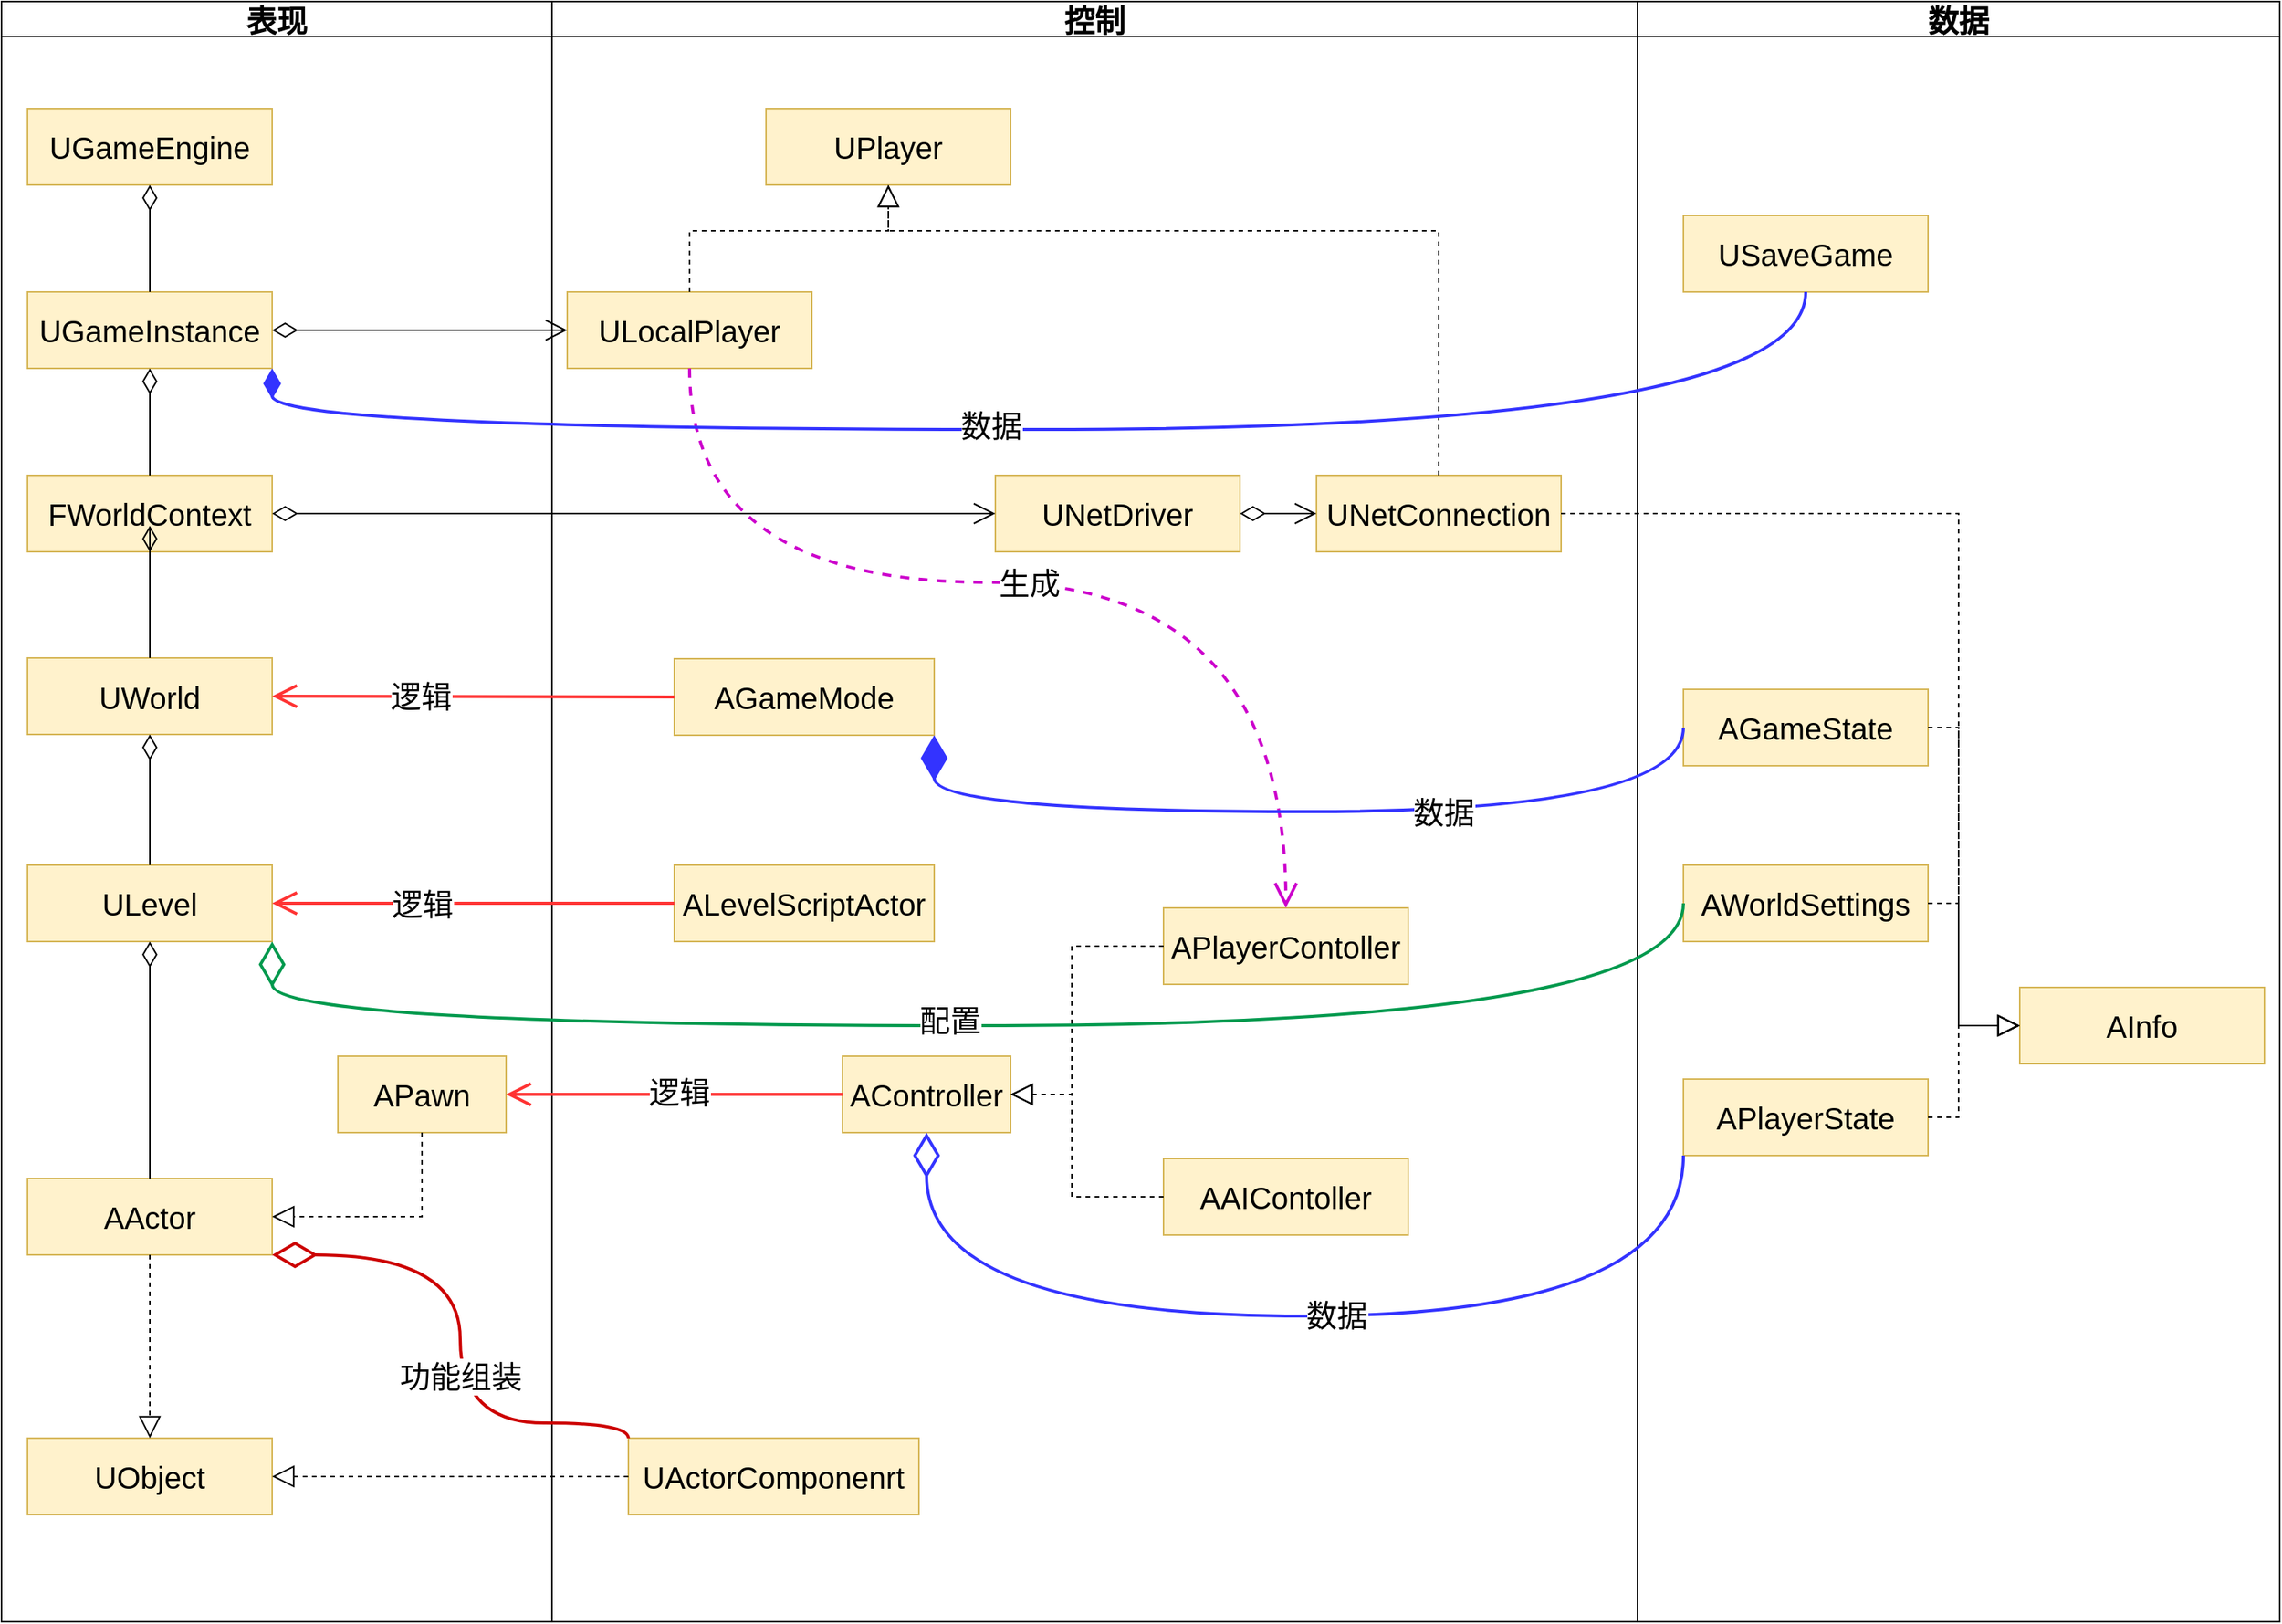 <mxfile version="26.0.16" pages="9">
  <diagram name="第 1 页" id="EOBvEBI27KjOjy6aKDMO">
    <mxGraphModel dx="1565" dy="1159" grid="1" gridSize="10" guides="1" tooltips="1" connect="1" arrows="1" fold="1" page="1" pageScale="1" pageWidth="827" pageHeight="1169" math="0" shadow="0">
      <root>
        <mxCell id="0" />
        <mxCell id="1" parent="0" />
        <mxCell id="xqbtovnjNQGNgY8jdyhV-2" value="表现" style="swimlane;whiteSpace=wrap;html=1;fontSize=20;" vertex="1" parent="1">
          <mxGeometry x="100" y="130" width="360" height="1060" as="geometry" />
        </mxCell>
        <mxCell id="xqbtovnjNQGNgY8jdyhV-6" value="UGameEngine" style="html=1;whiteSpace=wrap;fontSize=20;fillColor=#fff2cc;strokeColor=#d6b656;" vertex="1" parent="xqbtovnjNQGNgY8jdyhV-2">
          <mxGeometry x="17" y="70" width="160" height="50" as="geometry" />
        </mxCell>
        <mxCell id="xqbtovnjNQGNgY8jdyhV-7" value="UGameInstance" style="html=1;whiteSpace=wrap;fontSize=20;fillColor=#fff2cc;strokeColor=#d6b656;" vertex="1" parent="xqbtovnjNQGNgY8jdyhV-2">
          <mxGeometry x="17" y="190" width="160" height="50" as="geometry" />
        </mxCell>
        <mxCell id="xqbtovnjNQGNgY8jdyhV-8" value="FWorldContext" style="html=1;whiteSpace=wrap;fontSize=20;fillColor=#fff2cc;strokeColor=#d6b656;" vertex="1" parent="xqbtovnjNQGNgY8jdyhV-2">
          <mxGeometry x="17" y="310" width="160" height="50" as="geometry" />
        </mxCell>
        <mxCell id="xqbtovnjNQGNgY8jdyhV-9" value="UWorld" style="html=1;whiteSpace=wrap;fontSize=20;fillColor=#fff2cc;strokeColor=#d6b656;" vertex="1" parent="xqbtovnjNQGNgY8jdyhV-2">
          <mxGeometry x="17" y="429.5" width="160" height="50" as="geometry" />
        </mxCell>
        <mxCell id="xqbtovnjNQGNgY8jdyhV-10" value="ULevel" style="html=1;whiteSpace=wrap;fontSize=20;fillColor=#fff2cc;strokeColor=#d6b656;" vertex="1" parent="xqbtovnjNQGNgY8jdyhV-2">
          <mxGeometry x="17" y="565" width="160" height="50" as="geometry" />
        </mxCell>
        <mxCell id="xqbtovnjNQGNgY8jdyhV-11" value="APawn" style="html=1;whiteSpace=wrap;fontSize=20;fillColor=#fff2cc;strokeColor=#d6b656;" vertex="1" parent="xqbtovnjNQGNgY8jdyhV-2">
          <mxGeometry x="220" y="690" width="110" height="50" as="geometry" />
        </mxCell>
        <mxCell id="xqbtovnjNQGNgY8jdyhV-12" value="AActor" style="html=1;whiteSpace=wrap;fontSize=20;fillColor=#fff2cc;strokeColor=#d6b656;" vertex="1" parent="xqbtovnjNQGNgY8jdyhV-2">
          <mxGeometry x="17" y="770" width="160" height="50" as="geometry" />
        </mxCell>
        <mxCell id="xqbtovnjNQGNgY8jdyhV-13" value="UObject" style="html=1;whiteSpace=wrap;fontSize=20;fillColor=#fff2cc;strokeColor=#d6b656;" vertex="1" parent="xqbtovnjNQGNgY8jdyhV-2">
          <mxGeometry x="17" y="939.94" width="160" height="50" as="geometry" />
        </mxCell>
        <mxCell id="xqbtovnjNQGNgY8jdyhV-17" value="" style="endArrow=none;html=1;endSize=12;startArrow=diamondThin;startSize=14;startFill=0;align=left;verticalAlign=bottom;rounded=0;exitX=0.5;exitY=1;exitDx=0;exitDy=0;entryX=0.5;entryY=0;entryDx=0;entryDy=0;fontSize=20;endFill=0;" edge="1" parent="xqbtovnjNQGNgY8jdyhV-2" source="xqbtovnjNQGNgY8jdyhV-6" target="xqbtovnjNQGNgY8jdyhV-7">
          <mxGeometry x="-0.2" y="10" relative="1" as="geometry">
            <mxPoint x="367" y="490" as="sourcePoint" />
            <mxPoint x="527" y="490" as="targetPoint" />
            <mxPoint as="offset" />
          </mxGeometry>
        </mxCell>
        <mxCell id="xqbtovnjNQGNgY8jdyhV-18" value="" style="endArrow=none;html=1;endSize=12;startArrow=diamondThin;startSize=14;startFill=0;align=left;verticalAlign=bottom;rounded=0;exitX=0.5;exitY=1;exitDx=0;exitDy=0;entryX=0.5;entryY=0;entryDx=0;entryDy=0;fontSize=20;endFill=0;" edge="1" parent="xqbtovnjNQGNgY8jdyhV-2" source="xqbtovnjNQGNgY8jdyhV-7" target="xqbtovnjNQGNgY8jdyhV-8">
          <mxGeometry x="-0.2" y="10" relative="1" as="geometry">
            <mxPoint x="122" y="130" as="sourcePoint" />
            <mxPoint x="122" y="180" as="targetPoint" />
            <mxPoint as="offset" />
          </mxGeometry>
        </mxCell>
        <mxCell id="xqbtovnjNQGNgY8jdyhV-19" value="" style="endArrow=none;html=1;endSize=12;startArrow=diamondThin;startSize=14;startFill=0;align=left;verticalAlign=bottom;rounded=0;exitX=0.5;exitY=1;exitDx=0;exitDy=0;entryX=0.5;entryY=0;entryDx=0;entryDy=0;fontSize=20;endFill=0;" edge="1" parent="xqbtovnjNQGNgY8jdyhV-2" source="xqbtovnjNQGNgY8jdyhV-8" target="xqbtovnjNQGNgY8jdyhV-9">
          <mxGeometry y="10" relative="1" as="geometry">
            <mxPoint x="122" y="230" as="sourcePoint" />
            <mxPoint x="122" y="280" as="targetPoint" />
            <mxPoint as="offset" />
            <Array as="points">
              <mxPoint x="97" y="350" />
            </Array>
          </mxGeometry>
        </mxCell>
        <mxCell id="xqbtovnjNQGNgY8jdyhV-20" value="" style="endArrow=none;html=1;endSize=12;startArrow=diamondThin;startSize=14;startFill=0;align=left;verticalAlign=bottom;rounded=0;exitX=0.5;exitY=1;exitDx=0;exitDy=0;entryX=0.5;entryY=0;entryDx=0;entryDy=0;fontSize=20;endFill=0;" edge="1" parent="xqbtovnjNQGNgY8jdyhV-2" source="xqbtovnjNQGNgY8jdyhV-9" target="xqbtovnjNQGNgY8jdyhV-10">
          <mxGeometry y="10" relative="1" as="geometry">
            <mxPoint x="107" y="330" as="sourcePoint" />
            <mxPoint x="107" y="390" as="targetPoint" />
            <mxPoint as="offset" />
          </mxGeometry>
        </mxCell>
        <mxCell id="xqbtovnjNQGNgY8jdyhV-21" value="" style="endArrow=none;html=1;endSize=12;startArrow=diamondThin;startSize=14;startFill=0;align=left;verticalAlign=bottom;rounded=0;exitX=0.5;exitY=1;exitDx=0;exitDy=0;fontSize=20;endFill=0;" edge="1" parent="xqbtovnjNQGNgY8jdyhV-2" source="xqbtovnjNQGNgY8jdyhV-10" target="xqbtovnjNQGNgY8jdyhV-12">
          <mxGeometry y="10" relative="1" as="geometry">
            <mxPoint x="107" y="440" as="sourcePoint" />
            <mxPoint x="107" y="500" as="targetPoint" />
            <mxPoint as="offset" />
          </mxGeometry>
        </mxCell>
        <mxCell id="xqbtovnjNQGNgY8jdyhV-22" value="" style="endArrow=block;dashed=1;endFill=0;endSize=12;html=1;rounded=0;exitX=0.5;exitY=1;exitDx=0;exitDy=0;entryX=0.5;entryY=0;entryDx=0;entryDy=0;fontSize=20;" edge="1" parent="xqbtovnjNQGNgY8jdyhV-2" source="xqbtovnjNQGNgY8jdyhV-12" target="xqbtovnjNQGNgY8jdyhV-13">
          <mxGeometry width="160" relative="1" as="geometry">
            <mxPoint x="597" y="440" as="sourcePoint" />
            <mxPoint x="757" y="440" as="targetPoint" />
            <Array as="points" />
          </mxGeometry>
        </mxCell>
        <mxCell id="xqbtovnjNQGNgY8jdyhV-24" value="" style="endArrow=block;dashed=1;endFill=0;endSize=12;html=1;rounded=0;entryX=1;entryY=0.5;entryDx=0;entryDy=0;exitX=0.5;exitY=1;exitDx=0;exitDy=0;fontSize=20;" edge="1" parent="xqbtovnjNQGNgY8jdyhV-2" source="xqbtovnjNQGNgY8jdyhV-11" target="xqbtovnjNQGNgY8jdyhV-12">
          <mxGeometry width="160" relative="1" as="geometry">
            <mxPoint x="217" y="690" as="sourcePoint" />
            <mxPoint x="727" y="440" as="targetPoint" />
            <Array as="points">
              <mxPoint x="275" y="795" />
            </Array>
          </mxGeometry>
        </mxCell>
        <mxCell id="xqbtovnjNQGNgY8jdyhV-4" value="控制" style="swimlane;whiteSpace=wrap;html=1;fontSize=20;" vertex="1" parent="1">
          <mxGeometry x="460" y="130" width="710" height="1060" as="geometry" />
        </mxCell>
        <mxCell id="xqbtovnjNQGNgY8jdyhV-25" value="UPlayer" style="html=1;whiteSpace=wrap;fontSize=20;fillColor=#fff2cc;strokeColor=#d6b656;" vertex="1" parent="xqbtovnjNQGNgY8jdyhV-4">
          <mxGeometry x="140" y="70" width="160" height="50" as="geometry" />
        </mxCell>
        <mxCell id="xqbtovnjNQGNgY8jdyhV-26" value="ULocalPlayer" style="html=1;whiteSpace=wrap;fontSize=20;fillColor=#fff2cc;strokeColor=#d6b656;" vertex="1" parent="xqbtovnjNQGNgY8jdyhV-4">
          <mxGeometry x="10" y="190" width="160" height="50" as="geometry" />
        </mxCell>
        <mxCell id="xqbtovnjNQGNgY8jdyhV-27" value="UNetDriver" style="html=1;whiteSpace=wrap;fontSize=20;fillColor=#fff2cc;strokeColor=#d6b656;" vertex="1" parent="xqbtovnjNQGNgY8jdyhV-4">
          <mxGeometry x="290" y="310" width="160" height="50" as="geometry" />
        </mxCell>
        <mxCell id="xqbtovnjNQGNgY8jdyhV-28" value="UNetConnection" style="html=1;whiteSpace=wrap;fontSize=20;fillColor=#fff2cc;strokeColor=#d6b656;" vertex="1" parent="xqbtovnjNQGNgY8jdyhV-4">
          <mxGeometry x="500" y="310" width="160" height="50" as="geometry" />
        </mxCell>
        <mxCell id="xqbtovnjNQGNgY8jdyhV-30" value="" style="endArrow=block;dashed=1;endFill=0;endSize=12;html=1;rounded=0;exitX=0.5;exitY=0;exitDx=0;exitDy=0;entryX=0.5;entryY=1;entryDx=0;entryDy=0;fontSize=20;" edge="1" parent="xqbtovnjNQGNgY8jdyhV-4" source="xqbtovnjNQGNgY8jdyhV-26" target="xqbtovnjNQGNgY8jdyhV-25">
          <mxGeometry width="160" relative="1" as="geometry">
            <mxPoint x="-290" y="730" as="sourcePoint" />
            <mxPoint x="-290" y="800" as="targetPoint" />
            <Array as="points">
              <mxPoint x="90" y="150" />
              <mxPoint x="220" y="150" />
            </Array>
          </mxGeometry>
        </mxCell>
        <mxCell id="xqbtovnjNQGNgY8jdyhV-31" value="" style="endArrow=block;dashed=1;endFill=0;endSize=12;html=1;rounded=0;exitX=0.5;exitY=0;exitDx=0;exitDy=0;entryX=0.5;entryY=1;entryDx=0;entryDy=0;fontSize=20;" edge="1" parent="xqbtovnjNQGNgY8jdyhV-4" source="xqbtovnjNQGNgY8jdyhV-28" target="xqbtovnjNQGNgY8jdyhV-25">
          <mxGeometry width="160" relative="1" as="geometry">
            <mxPoint x="100" y="180" as="sourcePoint" />
            <mxPoint x="230" y="130" as="targetPoint" />
            <Array as="points">
              <mxPoint x="580" y="150" />
              <mxPoint x="220" y="150" />
            </Array>
          </mxGeometry>
        </mxCell>
        <mxCell id="xqbtovnjNQGNgY8jdyhV-32" value="" style="endArrow=open;html=1;endSize=12;startArrow=diamondThin;startSize=14;startFill=0;align=left;verticalAlign=bottom;rounded=0;exitX=1;exitY=0.5;exitDx=0;exitDy=0;entryX=0;entryY=0.5;entryDx=0;entryDy=0;fontSize=20;" edge="1" parent="xqbtovnjNQGNgY8jdyhV-4" source="xqbtovnjNQGNgY8jdyhV-27" target="xqbtovnjNQGNgY8jdyhV-28">
          <mxGeometry y="10" relative="1" as="geometry">
            <mxPoint x="-140" y="370" as="sourcePoint" />
            <mxPoint x="-140" y="430" as="targetPoint" />
            <mxPoint as="offset" />
          </mxGeometry>
        </mxCell>
        <mxCell id="xqbtovnjNQGNgY8jdyhV-35" value="AGameMode" style="html=1;whiteSpace=wrap;fontSize=20;fillColor=#fff2cc;strokeColor=#d6b656;" vertex="1" parent="xqbtovnjNQGNgY8jdyhV-4">
          <mxGeometry x="80" y="430" width="170" height="50" as="geometry" />
        </mxCell>
        <mxCell id="xqbtovnjNQGNgY8jdyhV-38" value="ALevelScriptActor" style="html=1;whiteSpace=wrap;fontSize=20;fillColor=#fff2cc;strokeColor=#d6b656;" vertex="1" parent="xqbtovnjNQGNgY8jdyhV-4">
          <mxGeometry x="80" y="565" width="170" height="50" as="geometry" />
        </mxCell>
        <mxCell id="xqbtovnjNQGNgY8jdyhV-40" value="AController" style="html=1;whiteSpace=wrap;fontSize=20;fillColor=#fff2cc;strokeColor=#d6b656;" vertex="1" parent="xqbtovnjNQGNgY8jdyhV-4">
          <mxGeometry x="190" y="690" width="110" height="50" as="geometry" />
        </mxCell>
        <mxCell id="xqbtovnjNQGNgY8jdyhV-43" value="APlayerContoller" style="html=1;whiteSpace=wrap;fontSize=20;fillColor=#fff2cc;strokeColor=#d6b656;" vertex="1" parent="xqbtovnjNQGNgY8jdyhV-4">
          <mxGeometry x="400" y="593" width="160" height="50" as="geometry" />
        </mxCell>
        <mxCell id="xqbtovnjNQGNgY8jdyhV-44" value="AAIContoller" style="html=1;whiteSpace=wrap;fontSize=20;fillColor=#fff2cc;strokeColor=#d6b656;" vertex="1" parent="xqbtovnjNQGNgY8jdyhV-4">
          <mxGeometry x="400" y="757" width="160" height="50" as="geometry" />
        </mxCell>
        <mxCell id="xqbtovnjNQGNgY8jdyhV-46" value="" style="endArrow=block;dashed=1;endFill=0;endSize=12;html=1;rounded=0;exitX=0;exitY=0.5;exitDx=0;exitDy=0;fontSize=20;entryX=1;entryY=0.5;entryDx=0;entryDy=0;" edge="1" parent="xqbtovnjNQGNgY8jdyhV-4" source="xqbtovnjNQGNgY8jdyhV-43" target="xqbtovnjNQGNgY8jdyhV-40">
          <mxGeometry width="160" relative="1" as="geometry">
            <mxPoint x="-105" y="720" as="sourcePoint" />
            <mxPoint x="420" y="715" as="targetPoint" />
            <Array as="points">
              <mxPoint x="340" y="618" />
              <mxPoint x="340" y="715" />
            </Array>
          </mxGeometry>
        </mxCell>
        <mxCell id="xqbtovnjNQGNgY8jdyhV-49" value="" style="endArrow=block;dashed=1;endFill=0;endSize=12;html=1;rounded=0;exitX=0;exitY=0.5;exitDx=0;exitDy=0;entryX=1;entryY=0.5;entryDx=0;entryDy=0;fontSize=20;" edge="1" parent="xqbtovnjNQGNgY8jdyhV-4" source="xqbtovnjNQGNgY8jdyhV-44" target="xqbtovnjNQGNgY8jdyhV-40">
          <mxGeometry width="160" relative="1" as="geometry">
            <mxPoint x="170" y="710" as="sourcePoint" />
            <mxPoint x="280" y="740" as="targetPoint" />
            <Array as="points">
              <mxPoint x="340" y="782" />
              <mxPoint x="340" y="715" />
            </Array>
          </mxGeometry>
        </mxCell>
        <mxCell id="xqbtovnjNQGNgY8jdyhV-50" value="UActorComponenrt" style="html=1;whiteSpace=wrap;fontSize=20;fillColor=#fff2cc;strokeColor=#d6b656;" vertex="1" parent="xqbtovnjNQGNgY8jdyhV-4">
          <mxGeometry x="50" y="939.94" width="190" height="50" as="geometry" />
        </mxCell>
        <mxCell id="xqbtovnjNQGNgY8jdyhV-63" value="生成" style="endArrow=open;endSize=12;dashed=1;html=1;rounded=0;exitX=0.5;exitY=1;exitDx=0;exitDy=0;entryX=0.5;entryY=0;entryDx=0;entryDy=0;fontSize=20;edgeStyle=orthogonalEdgeStyle;curved=1;strokeColor=#CC00CC;strokeWidth=2;" edge="1" parent="xqbtovnjNQGNgY8jdyhV-4" source="xqbtovnjNQGNgY8jdyhV-26" target="xqbtovnjNQGNgY8jdyhV-43">
          <mxGeometry x="-0.026" width="160" relative="1" as="geometry">
            <mxPoint x="360" y="420" as="sourcePoint" />
            <mxPoint x="520" y="420" as="targetPoint" />
            <Array as="points">
              <mxPoint x="90" y="380" />
              <mxPoint x="480" y="380" />
            </Array>
            <mxPoint as="offset" />
          </mxGeometry>
        </mxCell>
        <mxCell id="xqbtovnjNQGNgY8jdyhV-5" value="数据" style="swimlane;whiteSpace=wrap;html=1;fontSize=20;startSize=23;" vertex="1" parent="1">
          <mxGeometry x="1170" y="130" width="420" height="1060" as="geometry" />
        </mxCell>
        <mxCell id="xqbtovnjNQGNgY8jdyhV-52" value="USaveGame" style="html=1;whiteSpace=wrap;fontSize=20;fillColor=#fff2cc;strokeColor=#d6b656;" vertex="1" parent="xqbtovnjNQGNgY8jdyhV-5">
          <mxGeometry x="30" y="140" width="160" height="50" as="geometry" />
        </mxCell>
        <mxCell id="xqbtovnjNQGNgY8jdyhV-53" value="AGameState" style="html=1;whiteSpace=wrap;fontSize=20;fillColor=#fff2cc;strokeColor=#d6b656;" vertex="1" parent="xqbtovnjNQGNgY8jdyhV-5">
          <mxGeometry x="30" y="450" width="160" height="50" as="geometry" />
        </mxCell>
        <mxCell id="xqbtovnjNQGNgY8jdyhV-54" value="AWorldSettings" style="html=1;whiteSpace=wrap;fontSize=20;fillColor=#fff2cc;strokeColor=#d6b656;" vertex="1" parent="xqbtovnjNQGNgY8jdyhV-5">
          <mxGeometry x="30" y="565" width="160" height="50" as="geometry" />
        </mxCell>
        <mxCell id="xqbtovnjNQGNgY8jdyhV-55" value="APlayerState" style="html=1;whiteSpace=wrap;fontSize=20;fillColor=#fff2cc;strokeColor=#d6b656;" vertex="1" parent="xqbtovnjNQGNgY8jdyhV-5">
          <mxGeometry x="30" y="705" width="160" height="50" as="geometry" />
        </mxCell>
        <mxCell id="xqbtovnjNQGNgY8jdyhV-56" value="AInfo" style="html=1;whiteSpace=wrap;fontSize=20;fillColor=#fff2cc;strokeColor=#d6b656;" vertex="1" parent="xqbtovnjNQGNgY8jdyhV-5">
          <mxGeometry x="250" y="645" width="160" height="50" as="geometry" />
        </mxCell>
        <mxCell id="xqbtovnjNQGNgY8jdyhV-58" value="" style="endArrow=block;dashed=1;endFill=0;endSize=12;html=1;rounded=0;exitX=1;exitY=0.5;exitDx=0;exitDy=0;entryX=0;entryY=0.5;entryDx=0;entryDy=0;fontSize=20;" edge="1" parent="xqbtovnjNQGNgY8jdyhV-5" source="xqbtovnjNQGNgY8jdyhV-53" target="xqbtovnjNQGNgY8jdyhV-56">
          <mxGeometry width="160" relative="1" as="geometry">
            <mxPoint x="140" y="390" as="sourcePoint" />
            <mxPoint x="300" y="390" as="targetPoint" />
            <Array as="points">
              <mxPoint x="210" y="475" />
              <mxPoint x="210" y="670" />
            </Array>
          </mxGeometry>
        </mxCell>
        <mxCell id="xqbtovnjNQGNgY8jdyhV-60" value="" style="endArrow=block;dashed=1;endFill=0;endSize=12;html=1;rounded=0;exitX=1;exitY=0.5;exitDx=0;exitDy=0;entryX=0;entryY=0.5;entryDx=0;entryDy=0;fontSize=20;" edge="1" parent="xqbtovnjNQGNgY8jdyhV-5" source="xqbtovnjNQGNgY8jdyhV-55" target="xqbtovnjNQGNgY8jdyhV-56">
          <mxGeometry width="160" relative="1" as="geometry">
            <mxPoint x="160" y="410" as="sourcePoint" />
            <mxPoint x="320" y="410" as="targetPoint" />
            <Array as="points">
              <mxPoint x="210" y="730" />
              <mxPoint x="210" y="670" />
            </Array>
          </mxGeometry>
        </mxCell>
        <mxCell id="xqbtovnjNQGNgY8jdyhV-59" value="" style="endArrow=block;dashed=1;endFill=0;endSize=12;html=1;rounded=0;entryX=0;entryY=0.5;entryDx=0;entryDy=0;exitX=1;exitY=0.5;exitDx=0;exitDy=0;fontSize=20;" edge="1" parent="xqbtovnjNQGNgY8jdyhV-5" source="xqbtovnjNQGNgY8jdyhV-54" target="xqbtovnjNQGNgY8jdyhV-56">
          <mxGeometry width="160" relative="1" as="geometry">
            <mxPoint x="150" y="400" as="sourcePoint" />
            <mxPoint x="310" y="400" as="targetPoint" />
            <Array as="points">
              <mxPoint x="210" y="590" />
              <mxPoint x="210" y="670" />
            </Array>
          </mxGeometry>
        </mxCell>
        <mxCell id="xqbtovnjNQGNgY8jdyhV-29" value="" style="endArrow=open;html=1;endSize=12;startArrow=diamondThin;startSize=14;startFill=0;align=left;verticalAlign=bottom;rounded=0;exitX=1;exitY=0.5;exitDx=0;exitDy=0;entryX=0;entryY=0.5;entryDx=0;entryDy=0;fontSize=20;" edge="1" parent="1" source="xqbtovnjNQGNgY8jdyhV-7" target="xqbtovnjNQGNgY8jdyhV-26">
          <mxGeometry x="-0.2" y="10" relative="1" as="geometry">
            <mxPoint x="177" y="260" as="sourcePoint" />
            <mxPoint x="437" y="325.0" as="targetPoint" />
            <mxPoint as="offset" />
          </mxGeometry>
        </mxCell>
        <mxCell id="xqbtovnjNQGNgY8jdyhV-34" value="" style="endArrow=open;html=1;endSize=12;startArrow=diamondThin;startSize=14;startFill=0;align=left;verticalAlign=bottom;rounded=0;exitX=1;exitY=0.5;exitDx=0;exitDy=0;entryX=0;entryY=0.5;entryDx=0;entryDy=0;fontSize=20;" edge="1" parent="1" source="xqbtovnjNQGNgY8jdyhV-8" target="xqbtovnjNQGNgY8jdyhV-27">
          <mxGeometry y="10" relative="1" as="geometry">
            <mxPoint x="810" y="435" as="sourcePoint" />
            <mxPoint x="860" y="435" as="targetPoint" />
            <mxPoint as="offset" />
          </mxGeometry>
        </mxCell>
        <mxCell id="xqbtovnjNQGNgY8jdyhV-36" value="" style="endArrow=open;endFill=1;endSize=12;html=1;rounded=0;entryX=1;entryY=0.5;entryDx=0;entryDy=0;exitX=0;exitY=0.5;exitDx=0;exitDy=0;fontSize=20;strokeColor=#FF3333;strokeWidth=2;" edge="1" parent="1" source="xqbtovnjNQGNgY8jdyhV-35" target="xqbtovnjNQGNgY8jdyhV-9">
          <mxGeometry width="160" relative="1" as="geometry">
            <mxPoint x="670" y="570" as="sourcePoint" />
            <mxPoint x="830" y="570" as="targetPoint" />
          </mxGeometry>
        </mxCell>
        <mxCell id="xqbtovnjNQGNgY8jdyhV-72" value="逻辑" style="edgeLabel;html=1;align=center;verticalAlign=middle;resizable=0;points=[];fontSize=20;" vertex="1" connectable="0" parent="xqbtovnjNQGNgY8jdyhV-36">
          <mxGeometry x="0.261" y="-1" relative="1" as="geometry">
            <mxPoint as="offset" />
          </mxGeometry>
        </mxCell>
        <mxCell id="xqbtovnjNQGNgY8jdyhV-39" value="" style="endArrow=open;endFill=1;endSize=12;html=1;rounded=0;entryX=1;entryY=0.5;entryDx=0;entryDy=0;exitX=0;exitY=0.5;exitDx=0;exitDy=0;fontSize=20;strokeColor=#FF3333;strokeWidth=2;" edge="1" parent="1" source="xqbtovnjNQGNgY8jdyhV-38" target="xqbtovnjNQGNgY8jdyhV-10">
          <mxGeometry width="160" relative="1" as="geometry">
            <mxPoint x="590" y="545" as="sourcePoint" />
            <mxPoint x="290" y="545" as="targetPoint" />
          </mxGeometry>
        </mxCell>
        <mxCell id="xqbtovnjNQGNgY8jdyhV-75" value="逻辑" style="edgeLabel;html=1;align=center;verticalAlign=middle;resizable=0;points=[];fontSize=20;" vertex="1" connectable="0" parent="xqbtovnjNQGNgY8jdyhV-39">
          <mxGeometry x="0.319" y="-5" relative="1" as="geometry">
            <mxPoint x="8" y="5" as="offset" />
          </mxGeometry>
        </mxCell>
        <mxCell id="xqbtovnjNQGNgY8jdyhV-42" value="" style="endArrow=open;endFill=1;endSize=12;html=1;rounded=0;entryX=1;entryY=0.5;entryDx=0;entryDy=0;exitX=0;exitY=0.5;exitDx=0;exitDy=0;fontSize=20;strokeColor=#FF3333;strokeWidth=2;" edge="1" parent="1" source="xqbtovnjNQGNgY8jdyhV-40" target="xqbtovnjNQGNgY8jdyhV-11">
          <mxGeometry width="160" relative="1" as="geometry">
            <mxPoint x="590" y="655" as="sourcePoint" />
            <mxPoint x="290" y="655" as="targetPoint" />
          </mxGeometry>
        </mxCell>
        <mxCell id="xqbtovnjNQGNgY8jdyhV-76" value="逻辑" style="edgeLabel;html=1;align=center;verticalAlign=middle;resizable=0;points=[];fontSize=20;" vertex="1" connectable="0" parent="xqbtovnjNQGNgY8jdyhV-42">
          <mxGeometry x="-0.028" y="-2" relative="1" as="geometry">
            <mxPoint as="offset" />
          </mxGeometry>
        </mxCell>
        <mxCell id="xqbtovnjNQGNgY8jdyhV-51" value="" style="endArrow=block;dashed=1;endFill=0;endSize=12;html=1;rounded=0;entryX=1;entryY=0.5;entryDx=0;entryDy=0;exitX=0;exitY=0.5;exitDx=0;exitDy=0;fontSize=20;" edge="1" parent="1" source="xqbtovnjNQGNgY8jdyhV-50" target="xqbtovnjNQGNgY8jdyhV-13">
          <mxGeometry width="160" relative="1" as="geometry">
            <mxPoint x="670" y="1029.94" as="sourcePoint" />
            <mxPoint x="830" y="1029.94" as="targetPoint" />
          </mxGeometry>
        </mxCell>
        <mxCell id="xqbtovnjNQGNgY8jdyhV-57" value="" style="endArrow=block;dashed=1;endFill=0;endSize=12;html=1;rounded=0;exitX=1;exitY=0.5;exitDx=0;exitDy=0;entryX=0;entryY=0.5;entryDx=0;entryDy=0;fontSize=20;" edge="1" parent="1" source="xqbtovnjNQGNgY8jdyhV-28" target="xqbtovnjNQGNgY8jdyhV-56">
          <mxGeometry width="160" relative="1" as="geometry">
            <mxPoint x="910" y="590" as="sourcePoint" />
            <mxPoint x="1070" y="590" as="targetPoint" />
            <Array as="points">
              <mxPoint x="1380" y="465" />
              <mxPoint x="1380" y="800" />
            </Array>
          </mxGeometry>
        </mxCell>
        <mxCell id="xqbtovnjNQGNgY8jdyhV-62" value="" style="endArrow=none;html=1;endSize=12;startArrow=diamondThin;startSize=14;startFill=1;edgeStyle=orthogonalEdgeStyle;align=left;verticalAlign=bottom;rounded=0;exitX=1;exitY=1;exitDx=0;exitDy=0;curved=1;fontSize=20;strokeColor=#3333FF;strokeWidth=2;endFill=0;" edge="1" parent="1" source="xqbtovnjNQGNgY8jdyhV-7" target="xqbtovnjNQGNgY8jdyhV-52">
          <mxGeometry x="-1" y="3" relative="1" as="geometry">
            <mxPoint x="320" y="380" as="sourcePoint" />
            <mxPoint x="480" y="380" as="targetPoint" />
            <Array as="points">
              <mxPoint x="277" y="410" />
              <mxPoint x="1280" y="410" />
            </Array>
          </mxGeometry>
        </mxCell>
        <mxCell id="xqbtovnjNQGNgY8jdyhV-71" value="数据" style="edgeLabel;html=1;align=center;verticalAlign=middle;resizable=0;points=[];fontSize=20;" vertex="1" connectable="0" parent="xqbtovnjNQGNgY8jdyhV-62">
          <mxGeometry x="-0.422" y="3" relative="1" as="geometry">
            <mxPoint x="182" as="offset" />
          </mxGeometry>
        </mxCell>
        <mxCell id="xqbtovnjNQGNgY8jdyhV-65" value="" style="endArrow=diamondThin;endFill=1;endSize=24;html=1;rounded=0;entryX=1;entryY=1;entryDx=0;entryDy=0;exitX=0;exitY=0.5;exitDx=0;exitDy=0;edgeStyle=orthogonalEdgeStyle;curved=1;fontSize=20;strokeColor=#3333FF;strokeWidth=2;" edge="1" parent="1" source="xqbtovnjNQGNgY8jdyhV-53" target="xqbtovnjNQGNgY8jdyhV-35">
          <mxGeometry width="160" relative="1" as="geometry">
            <mxPoint x="770" y="660" as="sourcePoint" />
            <mxPoint x="930" y="660" as="targetPoint" />
            <Array as="points">
              <mxPoint x="1200" y="660" />
              <mxPoint x="710" y="660" />
            </Array>
          </mxGeometry>
        </mxCell>
        <mxCell id="xqbtovnjNQGNgY8jdyhV-80" value="数据" style="edgeLabel;html=1;align=center;verticalAlign=middle;resizable=0;points=[];fontSize=20;" vertex="1" connectable="0" parent="xqbtovnjNQGNgY8jdyhV-65">
          <mxGeometry x="-0.09" y="-8" relative="1" as="geometry">
            <mxPoint x="58" y="8" as="offset" />
          </mxGeometry>
        </mxCell>
        <mxCell id="xqbtovnjNQGNgY8jdyhV-66" value="" style="endArrow=diamondThin;endFill=0;endSize=24;html=1;rounded=0;entryX=1;entryY=1;entryDx=0;entryDy=0;exitX=0;exitY=0.5;exitDx=0;exitDy=0;edgeStyle=orthogonalEdgeStyle;curved=1;fontSize=20;strokeColor=#00994D;strokeWidth=2;" edge="1" parent="1" source="xqbtovnjNQGNgY8jdyhV-54" target="xqbtovnjNQGNgY8jdyhV-10">
          <mxGeometry width="160" relative="1" as="geometry">
            <mxPoint x="750" y="830" as="sourcePoint" />
            <mxPoint x="910" y="830" as="targetPoint" />
            <Array as="points">
              <mxPoint x="1200" y="800" />
              <mxPoint x="277" y="800" />
            </Array>
          </mxGeometry>
        </mxCell>
        <mxCell id="xqbtovnjNQGNgY8jdyhV-78" value="配置" style="edgeLabel;html=1;align=center;verticalAlign=middle;resizable=0;points=[];fontSize=20;" vertex="1" connectable="0" parent="xqbtovnjNQGNgY8jdyhV-66">
          <mxGeometry x="-0.017" y="-4" relative="1" as="geometry">
            <mxPoint x="-40" as="offset" />
          </mxGeometry>
        </mxCell>
        <mxCell id="xqbtovnjNQGNgY8jdyhV-67" value="" style="endArrow=diamondThin;endFill=0;endSize=24;html=1;rounded=0;entryX=0.5;entryY=1;entryDx=0;entryDy=0;exitX=0;exitY=1;exitDx=0;exitDy=0;edgeStyle=orthogonalEdgeStyle;curved=1;fontSize=20;strokeColor=#3333FF;strokeWidth=2;" edge="1" parent="1" source="xqbtovnjNQGNgY8jdyhV-55" target="xqbtovnjNQGNgY8jdyhV-40">
          <mxGeometry width="160" relative="1" as="geometry">
            <mxPoint x="750" y="710" as="sourcePoint" />
            <mxPoint x="910" y="710" as="targetPoint" />
            <Array as="points">
              <mxPoint x="1200" y="990" />
              <mxPoint x="705" y="990" />
            </Array>
          </mxGeometry>
        </mxCell>
        <mxCell id="xqbtovnjNQGNgY8jdyhV-79" value="数据" style="edgeLabel;html=1;align=center;verticalAlign=middle;resizable=0;points=[];fontSize=20;" vertex="1" connectable="0" parent="xqbtovnjNQGNgY8jdyhV-67">
          <mxGeometry x="-0.077" y="-1" relative="1" as="geometry">
            <mxPoint as="offset" />
          </mxGeometry>
        </mxCell>
        <mxCell id="xqbtovnjNQGNgY8jdyhV-69" value="" style="endArrow=diamondThin;endFill=0;endSize=24;html=1;rounded=0;entryX=1;entryY=1;entryDx=0;entryDy=0;exitX=0;exitY=0;exitDx=0;exitDy=0;edgeStyle=orthogonalEdgeStyle;curved=1;fontSize=20;strokeColor=#CC0000;strokeWidth=2;" edge="1" parent="1" source="xqbtovnjNQGNgY8jdyhV-50" target="xqbtovnjNQGNgY8jdyhV-12">
          <mxGeometry width="160" relative="1" as="geometry">
            <mxPoint x="760" y="700" as="sourcePoint" />
            <mxPoint x="920" y="700" as="targetPoint" />
            <Array as="points">
              <mxPoint x="510" y="1060" />
              <mxPoint x="400" y="1060" />
              <mxPoint x="400" y="950" />
            </Array>
          </mxGeometry>
        </mxCell>
        <mxCell id="xqbtovnjNQGNgY8jdyhV-77" value="功能组装" style="edgeLabel;html=1;align=center;verticalAlign=middle;resizable=0;points=[];fontSize=20;" vertex="1" connectable="0" parent="xqbtovnjNQGNgY8jdyhV-69">
          <mxGeometry x="-0.16" y="3" relative="1" as="geometry">
            <mxPoint x="3" y="-3" as="offset" />
          </mxGeometry>
        </mxCell>
      </root>
    </mxGraphModel>
  </diagram>
  <diagram id="u-mace7PO3J01sSUzmLR" name="第 2 页">
    <mxGraphModel dx="2857" dy="1340" grid="1" gridSize="10" guides="1" tooltips="1" connect="1" arrows="1" fold="1" page="1" pageScale="1" pageWidth="827" pageHeight="1169" math="0" shadow="0">
      <root>
        <mxCell id="0" />
        <mxCell id="1" parent="0" />
        <mxCell id="QvUoy3ZUGqXqLMTuvrVH-1" value="" style="ellipse;whiteSpace=wrap;html=1;aspect=fixed;fillColor=#f8cecc;strokeColor=#b85450;opacity=50;strokeWidth=3;" parent="1" vertex="1">
          <mxGeometry x="-280" y="170" width="550" height="550" as="geometry" />
        </mxCell>
        <mxCell id="QvUoy3ZUGqXqLMTuvrVH-2" value="" style="ellipse;whiteSpace=wrap;html=1;aspect=fixed;fillColor=#dae8fc;strokeColor=#6c8ebf;opacity=50;strokeWidth=3;" parent="1" vertex="1">
          <mxGeometry x="-430" y="330" width="600" height="600" as="geometry" />
        </mxCell>
        <mxCell id="QvUoy3ZUGqXqLMTuvrVH-3" value="" style="ellipse;whiteSpace=wrap;html=1;aspect=fixed;fillColor=#dae8fc;strokeColor=#6c8ebf;opacity=50;strokeWidth=3;" parent="1" vertex="1">
          <mxGeometry x="-160" y="350" width="590" height="590" as="geometry" />
        </mxCell>
        <mxCell id="QvUoy3ZUGqXqLMTuvrVH-4" value="AGameState" style="rounded=1;whiteSpace=wrap;html=1;fontSize=20;fillColor=#d5e8d4;strokeColor=#82b366;" parent="1" vertex="1">
          <mxGeometry x="-61" y="474" width="140" height="40" as="geometry" />
        </mxCell>
        <mxCell id="QvUoy3ZUGqXqLMTuvrVH-5" value="APlayerState1" style="rounded=1;whiteSpace=wrap;html=1;fontSize=20;fillColor=#d5e8d4;strokeColor=#82b366;" parent="1" vertex="1">
          <mxGeometry x="-145" y="544" width="140" height="40" as="geometry" />
        </mxCell>
        <mxCell id="QvUoy3ZUGqXqLMTuvrVH-6" value="APlayerState2" style="rounded=1;whiteSpace=wrap;html=1;fontSize=20;fillColor=#d5e8d4;strokeColor=#82b366;" parent="1" vertex="1">
          <mxGeometry x="15" y="544" width="140" height="40" as="geometry" />
        </mxCell>
        <mxCell id="QvUoy3ZUGqXqLMTuvrVH-7" value="APawn1" style="rounded=1;whiteSpace=wrap;html=1;fontSize=20;fillColor=#d5e8d4;strokeColor=#82b366;" parent="1" vertex="1">
          <mxGeometry x="-145" y="614" width="140" height="40" as="geometry" />
        </mxCell>
        <mxCell id="QvUoy3ZUGqXqLMTuvrVH-8" value="APawn2" style="rounded=1;whiteSpace=wrap;html=1;fontSize=20;fillColor=#d5e8d4;strokeColor=#82b366;" parent="1" vertex="1">
          <mxGeometry x="15" y="614" width="140" height="40" as="geometry" />
        </mxCell>
        <mxCell id="QvUoy3ZUGqXqLMTuvrVH-9" value="AGameMode" style="rounded=1;whiteSpace=wrap;html=1;fontSize=20;fillColor=#ffe6cc;strokeColor=#d79b00;" parent="1" vertex="1">
          <mxGeometry x="-75" y="270" width="140" height="40" as="geometry" />
        </mxCell>
        <mxCell id="QvUoy3ZUGqXqLMTuvrVH-10" value="AGameInstance:Server" style="rounded=1;whiteSpace=wrap;html=1;fontSize=20;fillColor=#ffe6cc;strokeColor=#d79b00;" parent="1" vertex="1">
          <mxGeometry x="-137.5" y="210" width="265" height="40" as="geometry" />
        </mxCell>
        <mxCell id="QvUoy3ZUGqXqLMTuvrVH-11" value="AGameInstance:Client1" style="rounded=1;whiteSpace=wrap;html=1;fontSize=20;fillColor=#ffe6cc;strokeColor=#d79b00;" parent="1" vertex="1">
          <mxGeometry x="-330" y="820" width="220" height="40" as="geometry" />
        </mxCell>
        <mxCell id="QvUoy3ZUGqXqLMTuvrVH-12" value="AGameInstance:Client2" style="rounded=1;whiteSpace=wrap;html=1;fontSize=20;fillColor=#ffe6cc;strokeColor=#d79b00;" parent="1" vertex="1">
          <mxGeometry x="120" y="820" width="220" height="40" as="geometry" />
        </mxCell>
        <mxCell id="QvUoy3ZUGqXqLMTuvrVH-13" value="AHUD" style="rounded=1;whiteSpace=wrap;html=1;fontSize=20;fillColor=#f5f5f5;fontColor=#333333;strokeColor=#666666;" parent="1" vertex="1">
          <mxGeometry x="-390" y="654" width="140" height="40" as="geometry" />
        </mxCell>
        <mxCell id="QvUoy3ZUGqXqLMTuvrVH-14" value="AUserWidget" style="rounded=1;whiteSpace=wrap;html=1;fontSize=20;fillColor=#f5f5f5;fontColor=#333333;strokeColor=#666666;" parent="1" vertex="1">
          <mxGeometry x="-390" y="710" width="140" height="40" as="geometry" />
        </mxCell>
        <mxCell id="QvUoy3ZUGqXqLMTuvrVH-15" value="AHUD" style="rounded=1;whiteSpace=wrap;html=1;fontSize=20;fillColor=#f5f5f5;fontColor=#333333;strokeColor=#666666;" parent="1" vertex="1">
          <mxGeometry x="270" y="654" width="140" height="40" as="geometry" />
        </mxCell>
        <mxCell id="QvUoy3ZUGqXqLMTuvrVH-16" value="AUserWidget" style="rounded=1;whiteSpace=wrap;html=1;fontSize=20;fillColor=#f5f5f5;fontColor=#333333;strokeColor=#666666;" parent="1" vertex="1">
          <mxGeometry x="270" y="710" width="140" height="40" as="geometry" />
        </mxCell>
        <mxCell id="QvUoy3ZUGqXqLMTuvrVH-17" value="APlayerController2" style="rounded=1;whiteSpace=wrap;html=1;fontSize=20;rotation=-60;fillColor=#d5e8d4;strokeColor=#82b366;" parent="1" vertex="1">
          <mxGeometry x="155" y="510.18" width="180" height="50" as="geometry" />
        </mxCell>
        <mxCell id="QvUoy3ZUGqXqLMTuvrVH-18" value="APlayerController1" style="rounded=1;whiteSpace=wrap;html=1;fontSize=20;rotation=70;fillColor=#d5e8d4;strokeColor=#82b366;" parent="1" vertex="1">
          <mxGeometry x="-360" y="500" width="180" height="50" as="geometry" />
        </mxCell>
      </root>
    </mxGraphModel>
  </diagram>
  <diagram id="93m8Ke-k_KWjH3xRBhiF" name="第 3 页">
    <mxGraphModel dx="2665" dy="1143" grid="1" gridSize="10" guides="1" tooltips="1" connect="1" arrows="1" fold="1" page="1" pageScale="1" pageWidth="827" pageHeight="1169" math="0" shadow="0">
      <root>
        <mxCell id="0" />
        <mxCell id="1" parent="0" />
        <mxCell id="RVJaggGaEVgWCERY-yz9-43" value="AI Scene Generation Tool" style="shape=module;align=left;spacingLeft=20;align=center;verticalAlign=top;whiteSpace=wrap;html=1;fontSize=16;fillColor=#ffe6cc;strokeColor=#d79b00;gradientColor=#FFF2CC;" parent="1" vertex="1">
          <mxGeometry x="390" y="680" width="920" height="370" as="geometry" />
        </mxCell>
        <mxCell id="RVJaggGaEVgWCERY-yz9-42" value="Scene Generation Tool" style="shape=module;align=left;spacingLeft=20;align=center;verticalAlign=top;whiteSpace=wrap;html=1;fontSize=16;fillColor=#e1d5e7;strokeColor=#9673a6;fillStyle=auto;gradientColor=#CDA2BE;" parent="1" vertex="1">
          <mxGeometry x="390" y="190" width="920" height="460" as="geometry" />
        </mxCell>
        <mxCell id="RVJaggGaEVgWCERY-yz9-6" value="获取PCG Actor" style="edgeStyle=orthogonalEdgeStyle;rounded=0;orthogonalLoop=1;jettySize=auto;html=1;entryX=1;entryY=0.5;entryDx=0;entryDy=0;fontSize=16;" parent="1" source="RVJaggGaEVgWCERY-yz9-1" target="RVJaggGaEVgWCERY-yz9-2" edge="1">
          <mxGeometry relative="1" as="geometry" />
        </mxCell>
        <mxCell id="RVJaggGaEVgWCERY-yz9-1" value="PCG Actor Manager" style="shape=module;align=left;spacingLeft=20;align=center;verticalAlign=top;whiteSpace=wrap;html=1;fontSize=16;fillColor=#e1d5e7;strokeColor=#9673a6;fillStyle=auto;gradientColor=#CDA2BE;" parent="1" vertex="1">
          <mxGeometry x="440" y="400" width="200" height="60" as="geometry" />
        </mxCell>
        <mxCell id="RVJaggGaEVgWCERY-yz9-2" value="Assets Repository" style="shape=module;align=left;spacingLeft=20;align=center;verticalAlign=top;whiteSpace=wrap;html=1;fontSize=16;fillColor=#dae8fc;strokeColor=#6c8ebf;gradientColor=#A9C4EB;" parent="1" vertex="1">
          <mxGeometry x="30" y="400" width="200" height="60" as="geometry" />
        </mxCell>
        <mxCell id="RVJaggGaEVgWCERY-yz9-46" style="edgeStyle=orthogonalEdgeStyle;rounded=0;orthogonalLoop=1;jettySize=auto;html=1;entryX=0.5;entryY=1;entryDx=0;entryDy=0;curved=1;exitX=0;exitY=0.75;exitDx=10;exitDy=0;exitPerimeter=0;" parent="1" source="RVJaggGaEVgWCERY-yz9-3" target="RVJaggGaEVgWCERY-yz9-2" edge="1">
          <mxGeometry relative="1" as="geometry" />
        </mxCell>
        <mxCell id="RVJaggGaEVgWCERY-yz9-47" value="&lt;span style=&quot;font-size: 16px;&quot;&gt;获取模型&lt;/span&gt;" style="edgeLabel;html=1;align=center;verticalAlign=middle;resizable=0;points=[];" parent="RVJaggGaEVgWCERY-yz9-46" vertex="1" connectable="0">
          <mxGeometry x="-0.144" y="-1" relative="1" as="geometry">
            <mxPoint x="3" y="-24" as="offset" />
          </mxGeometry>
        </mxCell>
        <mxCell id="RVJaggGaEVgWCERY-yz9-3" value="StaticMesh Manager" style="shape=module;align=left;spacingLeft=20;align=center;verticalAlign=top;whiteSpace=wrap;html=1;fontSize=16;fillColor=#e1d5e7;strokeColor=#9673a6;fillStyle=auto;gradientColor=#CDA2BE;" parent="1" vertex="1">
          <mxGeometry x="440" y="570" width="200" height="60" as="geometry" />
        </mxCell>
        <mxCell id="RVJaggGaEVgWCERY-yz9-5" value="获取获取模板" style="edgeStyle=orthogonalEdgeStyle;rounded=0;orthogonalLoop=1;jettySize=auto;html=1;entryX=0.5;entryY=0;entryDx=0;entryDy=0;fontSize=16;exitX=0.075;exitY=0.218;exitDx=0;exitDy=0;exitPerimeter=0;curved=1;" parent="1" source="RVJaggGaEVgWCERY-yz9-4" target="RVJaggGaEVgWCERY-yz9-2" edge="1">
          <mxGeometry x="-0.174" y="30" relative="1" as="geometry">
            <mxPoint as="offset" />
          </mxGeometry>
        </mxCell>
        <mxCell id="RVJaggGaEVgWCERY-yz9-4" value="Scene Template Manager" style="shape=module;align=left;spacingLeft=20;align=center;verticalAlign=top;whiteSpace=wrap;html=1;fontSize=16;fillColor=#e1d5e7;strokeColor=#9673a6;fillStyle=auto;gradientColor=#CDA2BE;" parent="1" vertex="1">
          <mxGeometry x="440" y="250" width="200" height="60" as="geometry" />
        </mxCell>
        <mxCell id="RVJaggGaEVgWCERY-yz9-8" value="Asset Uploader" style="shape=module;align=left;spacingLeft=20;align=center;verticalAlign=top;whiteSpace=wrap;html=1;fontSize=16;fillColor=#dae8fc;strokeColor=#6c8ebf;gradientColor=#A9C4EB;" parent="1" vertex="1">
          <mxGeometry x="-340" y="400" width="210" height="60" as="geometry" />
        </mxCell>
        <mxCell id="RVJaggGaEVgWCERY-yz9-11" value="根据规则调用" style="edgeStyle=orthogonalEdgeStyle;rounded=0;orthogonalLoop=1;jettySize=auto;html=1;entryX=1;entryY=0.5;entryDx=0;entryDy=0;fontSize=16;labelBackgroundColor=#E1D5E7;" parent="1" source="RVJaggGaEVgWCERY-yz9-9" target="RVJaggGaEVgWCERY-yz9-1" edge="1">
          <mxGeometry relative="1" as="geometry">
            <mxPoint as="offset" />
          </mxGeometry>
        </mxCell>
        <mxCell id="RVJaggGaEVgWCERY-yz9-12" value="根据规则调用" style="edgeStyle=orthogonalEdgeStyle;rounded=0;orthogonalLoop=1;jettySize=auto;html=1;entryX=1;entryY=0.5;entryDx=0;entryDy=0;exitX=0.5;exitY=1;exitDx=0;exitDy=0;fontSize=16;labelBackgroundColor=#CDA2BE;" parent="1" source="RVJaggGaEVgWCERY-yz9-9" target="RVJaggGaEVgWCERY-yz9-3" edge="1">
          <mxGeometry relative="1" as="geometry">
            <mxPoint as="offset" />
          </mxGeometry>
        </mxCell>
        <mxCell id="RVJaggGaEVgWCERY-yz9-16" value="获取生成参数" style="rounded=0;orthogonalLoop=1;jettySize=auto;html=1;fontSize=16;labelBackgroundColor=#CDA2BE;exitX=1;exitY=1;exitDx=0;exitDy=0;entryX=0;entryY=0;entryDx=10;entryDy=0;entryPerimeter=0;edgeStyle=orthogonalEdgeStyle;curved=1;" parent="1" source="RVJaggGaEVgWCERY-yz9-9" target="RVJaggGaEVgWCERY-yz9-15" edge="1">
          <mxGeometry x="0.188" relative="1" as="geometry">
            <mxPoint x="729.75" y="505" as="sourcePoint" />
            <mxPoint x="989.75" y="665" as="targetPoint" />
            <mxPoint as="offset" />
          </mxGeometry>
        </mxCell>
        <mxCell id="RVJaggGaEVgWCERY-yz9-9" value="Scene Generator" style="shape=module;align=left;spacingLeft=20;align=center;verticalAlign=top;whiteSpace=wrap;html=1;fontSize=16;fillColor=#e1d5e7;strokeColor=#9673a6;fillStyle=auto;gradientColor=#CDA2BE;" parent="1" vertex="1">
          <mxGeometry x="760" y="400" width="200" height="60" as="geometry" />
        </mxCell>
        <mxCell id="RVJaggGaEVgWCERY-yz9-10" value="根据规则调用" style="edgeStyle=orthogonalEdgeStyle;rounded=0;orthogonalLoop=1;jettySize=auto;html=1;entryX=0.997;entryY=0.383;entryDx=0;entryDy=0;entryPerimeter=0;exitX=0.5;exitY=0;exitDx=0;exitDy=0;fontSize=16;labelBackgroundColor=#E1D5E7;" parent="1" source="RVJaggGaEVgWCERY-yz9-9" target="RVJaggGaEVgWCERY-yz9-4" edge="1">
          <mxGeometry relative="1" as="geometry" />
        </mxCell>
        <mxCell id="RVJaggGaEVgWCERY-yz9-14" value="上传模型&lt;div&gt;场景模板&lt;/div&gt;&lt;div&gt;PCG Actor&lt;/div&gt;" style="edgeStyle=orthogonalEdgeStyle;rounded=0;orthogonalLoop=1;jettySize=auto;html=1;fontSize=16;" parent="1" source="RVJaggGaEVgWCERY-yz9-8" target="RVJaggGaEVgWCERY-yz9-2" edge="1">
          <mxGeometry relative="1" as="geometry" />
        </mxCell>
        <mxCell id="RVJaggGaEVgWCERY-yz9-33" value="上传场景" style="edgeStyle=orthogonalEdgeStyle;rounded=0;orthogonalLoop=1;jettySize=auto;html=1;fontSize=16;exitX=1;exitY=0.5;exitDx=0;exitDy=0;labelBackgroundColor=#E1D5E7;" parent="1" source="RVJaggGaEVgWCERY-yz9-9" target="RVJaggGaEVgWCERY-yz9-31" edge="1">
          <mxGeometry relative="1" as="geometry" />
        </mxCell>
        <mxCell id="RVJaggGaEVgWCERY-yz9-15" value="Generation Rules Manager" style="shape=module;align=left;spacingLeft=20;align=center;verticalAlign=top;whiteSpace=wrap;html=1;fontSize=16;fillColor=#e1d5e7;strokeColor=#9673a6;fillStyle=auto;gradientColor=#CDA2BE;" parent="1" vertex="1">
          <mxGeometry x="1070" y="525" width="220" height="60" as="geometry" />
        </mxCell>
        <mxCell id="RVJaggGaEVgWCERY-yz9-45" style="edgeStyle=orthogonalEdgeStyle;rounded=0;orthogonalLoop=1;jettySize=auto;html=1;entryX=0.5;entryY=1;entryDx=0;entryDy=0;" parent="1" source="RVJaggGaEVgWCERY-yz9-18" target="RVJaggGaEVgWCERY-yz9-8" edge="1">
          <mxGeometry relative="1" as="geometry" />
        </mxCell>
        <mxCell id="RVJaggGaEVgWCERY-yz9-18" value="资源生产者" style="shape=umlActor;verticalLabelPosition=bottom;verticalAlign=top;html=1;outlineConnect=0;fontSize=16;fillColor=#dae8fc;strokeColor=#6c8ebf;" parent="1" vertex="1">
          <mxGeometry x="-260" y="860" width="50" height="100" as="geometry" />
        </mxCell>
        <mxCell id="RVJaggGaEVgWCERY-yz9-21" value="写入生成参数" style="rounded=0;orthogonalLoop=1;jettySize=auto;html=1;fontSize=16;labelBackgroundColor=#FFFFFF;entryX=1;entryY=0.5;entryDx=0;entryDy=0;edgeStyle=orthogonalEdgeStyle;curved=1;" parent="1" source="RVJaggGaEVgWCERY-yz9-20" target="RVJaggGaEVgWCERY-yz9-15" edge="1">
          <mxGeometry relative="1" as="geometry">
            <mxPoint x="1410" y="530" as="targetPoint" />
          </mxGeometry>
        </mxCell>
        <mxCell id="RVJaggGaEVgWCERY-yz9-20" value="场景生产者" style="shape=umlActor;verticalLabelPosition=bottom;verticalAlign=top;html=1;outlineConnect=0;fontSize=16;fillColor=#e1d5e7;strokeColor=#9673a6;" parent="1" vertex="1">
          <mxGeometry x="1540" y="620" width="55" height="100" as="geometry" />
        </mxCell>
        <mxCell id="RVJaggGaEVgWCERY-yz9-24" value="写入生成参数" style="edgeStyle=orthogonalEdgeStyle;rounded=0;orthogonalLoop=1;jettySize=auto;html=1;entryX=0.5;entryY=1;entryDx=0;entryDy=0;fontSize=16;labelBackgroundColor=#CDA2BE;exitX=0.5;exitY=0;exitDx=0;exitDy=0;curved=1;" parent="1" source="RVJaggGaEVgWCERY-yz9-23" target="RVJaggGaEVgWCERY-yz9-15" edge="1">
          <mxGeometry x="0.861" relative="1" as="geometry">
            <Array as="points">
              <mxPoint x="870" y="720" />
              <mxPoint x="1180" y="720" />
            </Array>
            <mxPoint y="1" as="offset" />
          </mxGeometry>
        </mxCell>
        <mxCell id="RVJaggGaEVgWCERY-yz9-23" value="AISceneRuleGeneration" style="shape=module;align=left;spacingLeft=20;align=center;verticalAlign=top;whiteSpace=wrap;html=1;fontSize=16;fillColor=#ffe6cc;strokeColor=#d79b00;gradientColor=#FFF2CC;" parent="1" vertex="1">
          <mxGeometry x="770" y="767.5" width="200" height="60" as="geometry" />
        </mxCell>
        <mxCell id="RVJaggGaEVgWCERY-yz9-36" value="使用" style="edgeStyle=orthogonalEdgeStyle;rounded=0;orthogonalLoop=1;jettySize=auto;html=1;entryX=1;entryY=0.5;entryDx=0;entryDy=0;fontSize=16;labelBackgroundColor=#FFF2CC;" parent="1" source="RVJaggGaEVgWCERY-yz9-25" target="RVJaggGaEVgWCERY-yz9-28" edge="1">
          <mxGeometry relative="1" as="geometry" />
        </mxCell>
        <mxCell id="RVJaggGaEVgWCERY-yz9-25" value="LLM" style="shape=module;align=left;spacingLeft=20;align=center;verticalAlign=top;whiteSpace=wrap;html=1;fontSize=16;fillColor=#ffe6cc;strokeColor=#d79b00;gradientColor=#FFF2CC;" parent="1" vertex="1">
          <mxGeometry x="760" y="910" width="200" height="60" as="geometry" />
        </mxCell>
        <mxCell id="RVJaggGaEVgWCERY-yz9-39" value="输入剧本&lt;div&gt;输入自然语言&lt;/div&gt;" style="edgeStyle=orthogonalEdgeStyle;rounded=0;orthogonalLoop=1;jettySize=auto;html=1;entryX=1;entryY=0.5;entryDx=0;entryDy=0;fontSize=16;labelBackgroundColor=#FFF2CC;exitX=0;exitY=1;exitDx=0;exitDy=0;exitPerimeter=0;curved=1;" parent="1" source="RVJaggGaEVgWCERY-yz9-20" target="RVJaggGaEVgWCERY-yz9-23" edge="1">
          <mxGeometry x="0.37" y="-7" relative="1" as="geometry">
            <mxPoint x="1" as="offset" />
          </mxGeometry>
        </mxCell>
        <mxCell id="RVJaggGaEVgWCERY-yz9-37" value="获取并总结" style="rounded=0;orthogonalLoop=1;jettySize=auto;html=1;entryX=0.25;entryY=1;entryDx=0;entryDy=0;fontSize=16;edgeStyle=orthogonalEdgeStyle;curved=1;" parent="1" source="RVJaggGaEVgWCERY-yz9-28" target="RVJaggGaEVgWCERY-yz9-2" edge="1">
          <mxGeometry x="0.309" y="-50" relative="1" as="geometry">
            <mxPoint as="offset" />
          </mxGeometry>
        </mxCell>
        <mxCell id="RVJaggGaEVgWCERY-yz9-28" value="AI Assets Knowleges" style="shape=module;align=left;spacingLeft=20;align=center;verticalAlign=top;whiteSpace=wrap;html=1;fontSize=16;fillColor=#ffe6cc;strokeColor=#d79b00;gradientColor=#FFF2CC;" parent="1" vertex="1">
          <mxGeometry x="440" y="910" width="200" height="60" as="geometry" />
        </mxCell>
        <mxCell id="RVJaggGaEVgWCERY-yz9-30" value="Scene Repository" style="shape=module;align=left;spacingLeft=20;align=center;verticalAlign=top;whiteSpace=wrap;html=1;fontSize=16;fillColor=#dae8fc;strokeColor=#6c8ebf;gradientColor=#A9C4EB;" parent="1" vertex="1">
          <mxGeometry x="1730" y="400" width="200" height="60" as="geometry" />
        </mxCell>
        <mxCell id="RVJaggGaEVgWCERY-yz9-31" value="Scene Uploader" style="shape=module;align=left;spacingLeft=20;align=center;verticalAlign=top;whiteSpace=wrap;html=1;fontSize=16;fillColor=#dae8fc;strokeColor=#6c8ebf;gradientColor=#A9C4EB;" parent="1" vertex="1">
          <mxGeometry x="1420" y="400" width="210" height="60" as="geometry" />
        </mxCell>
        <mxCell id="RVJaggGaEVgWCERY-yz9-32" value="上传场景" style="edgeStyle=orthogonalEdgeStyle;rounded=0;orthogonalLoop=1;jettySize=auto;html=1;fontSize=16;" parent="1" source="RVJaggGaEVgWCERY-yz9-31" target="RVJaggGaEVgWCERY-yz9-30" edge="1">
          <mxGeometry relative="1" as="geometry" />
        </mxCell>
        <mxCell id="RVJaggGaEVgWCERY-yz9-34" value="调用" style="edgeStyle=orthogonalEdgeStyle;rounded=0;orthogonalLoop=1;jettySize=auto;html=1;entryX=0.549;entryY=0.083;entryDx=0;entryDy=0;entryPerimeter=0;fontSize=16;labelBackgroundColor=#FFF2CC;" parent="1" source="RVJaggGaEVgWCERY-yz9-23" target="RVJaggGaEVgWCERY-yz9-25" edge="1">
          <mxGeometry relative="1" as="geometry" />
        </mxCell>
        <mxCell id="kCYVcuqm0GlJqHCoFjE--1" value="AI Scene Knowleges" style="shape=module;align=left;spacingLeft=20;align=center;verticalAlign=top;whiteSpace=wrap;html=1;fontSize=16;fillColor=#ffe6cc;strokeColor=#d79b00;gradientColor=#FFF2CC;" vertex="1" parent="1">
          <mxGeometry x="1070" y="910" width="200" height="60" as="geometry" />
        </mxCell>
        <mxCell id="kCYVcuqm0GlJqHCoFjE--3" value="&lt;span style=&quot;font-size: 16px; background-color: rgb(255, 242, 204);&quot;&gt;使用&lt;/span&gt;" style="edgeStyle=orthogonalEdgeStyle;rounded=0;orthogonalLoop=1;jettySize=auto;html=1;entryX=0;entryY=0;entryDx=0;entryDy=35;entryPerimeter=0;" edge="1" parent="1" source="RVJaggGaEVgWCERY-yz9-25" target="kCYVcuqm0GlJqHCoFjE--1">
          <mxGeometry relative="1" as="geometry">
            <Array as="points">
              <mxPoint x="970" y="945" />
              <mxPoint x="970" y="945" />
            </Array>
          </mxGeometry>
        </mxCell>
        <mxCell id="kCYVcuqm0GlJqHCoFjE--4" value="&lt;span style=&quot;font-size: 16px;&quot;&gt;获取并总结&lt;/span&gt;" style="edgeStyle=orthogonalEdgeStyle;rounded=0;orthogonalLoop=1;jettySize=auto;html=1;entryX=0.75;entryY=1;entryDx=0;entryDy=0;curved=1;" edge="1" parent="1" source="kCYVcuqm0GlJqHCoFjE--1" target="RVJaggGaEVgWCERY-yz9-30">
          <mxGeometry x="-0.16" y="115" relative="1" as="geometry">
            <Array as="points">
              <mxPoint x="1880" y="940" />
            </Array>
            <mxPoint as="offset" />
          </mxGeometry>
        </mxCell>
        <mxCell id="kCYVcuqm0GlJqHCoFjE--6" value="获取场景" style="edgeStyle=orthogonalEdgeStyle;rounded=0;orthogonalLoop=1;jettySize=auto;html=1;entryX=1;entryY=0.5;entryDx=0;entryDy=0;fontSize=16;" edge="1" parent="1" source="kCYVcuqm0GlJqHCoFjE--5" target="RVJaggGaEVgWCERY-yz9-30">
          <mxGeometry relative="1" as="geometry" />
        </mxCell>
        <mxCell id="kCYVcuqm0GlJqHCoFjE--5" value="使用者" style="shape=umlActor;verticalLabelPosition=bottom;verticalAlign=top;html=1;outlineConnect=0;fontSize=16;fillColor=#dae8fc;strokeColor=#6c8ebf;" vertex="1" parent="1">
          <mxGeometry x="2180" y="382.5" width="52.5" height="95" as="geometry" />
        </mxCell>
      </root>
    </mxGraphModel>
  </diagram>
  <diagram id="6GqN-8P5LUPz4qCCXR_f" name="第 4 页">
    <mxGraphModel dx="2066" dy="1141" grid="1" gridSize="10" guides="1" tooltips="1" connect="1" arrows="1" fold="1" page="1" pageScale="1" pageWidth="827" pageHeight="1169" math="0" shadow="0">
      <root>
        <mxCell id="0" />
        <mxCell id="1" parent="0" />
        <mxCell id="SiLfbR6JtjJen440HWHp-1" style="edgeStyle=orthogonalEdgeStyle;rounded=0;orthogonalLoop=1;jettySize=auto;html=1;entryX=0;entryY=0.5;entryDx=0;entryDy=0;" edge="1" parent="1" source="SiLfbR6JtjJen440HWHp-2" target="SiLfbR6JtjJen440HWHp-4">
          <mxGeometry relative="1" as="geometry" />
        </mxCell>
        <mxCell id="SiLfbR6JtjJen440HWHp-2" value="" style="strokeWidth=2;html=1;shape=mxgraph.flowchart.start_1;whiteSpace=wrap;" vertex="1" parent="1">
          <mxGeometry x="50" y="560" width="100" height="60" as="geometry" />
        </mxCell>
        <mxCell id="SiLfbR6JtjJen440HWHp-3" style="edgeStyle=orthogonalEdgeStyle;rounded=0;orthogonalLoop=1;jettySize=auto;html=1;entryX=0;entryY=0.5;entryDx=0;entryDy=0;" edge="1" parent="1" source="SiLfbR6JtjJen440HWHp-4" target="SiLfbR6JtjJen440HWHp-6">
          <mxGeometry relative="1" as="geometry" />
        </mxCell>
        <mxCell id="SiLfbR6JtjJen440HWHp-4" value="创建地形" style="rounded=1;whiteSpace=wrap;html=1;absoluteArcSize=1;arcSize=14;strokeWidth=2;" vertex="1" parent="1">
          <mxGeometry x="230" y="560" width="110" height="60" as="geometry" />
        </mxCell>
        <mxCell id="SiLfbR6JtjJen440HWHp-5" style="edgeStyle=orthogonalEdgeStyle;rounded=0;orthogonalLoop=1;jettySize=auto;html=1;entryX=0;entryY=0.5;entryDx=0;entryDy=0;" edge="1" parent="1" source="SiLfbR6JtjJen440HWHp-6" target="SiLfbR6JtjJen440HWHp-8">
          <mxGeometry relative="1" as="geometry" />
        </mxCell>
        <mxCell id="SiLfbR6JtjJen440HWHp-6" value="应用地形材质" style="rounded=1;whiteSpace=wrap;html=1;absoluteArcSize=1;arcSize=14;strokeWidth=2;" vertex="1" parent="1">
          <mxGeometry x="414" y="560" width="110" height="60" as="geometry" />
        </mxCell>
        <mxCell id="SiLfbR6JtjJen440HWHp-7" style="edgeStyle=orthogonalEdgeStyle;rounded=0;orthogonalLoop=1;jettySize=auto;html=1;entryX=0;entryY=0.5;entryDx=0;entryDy=0;" edge="1" parent="1" source="SiLfbR6JtjJen440HWHp-8" target="SiLfbR6JtjJen440HWHp-10">
          <mxGeometry relative="1" as="geometry" />
        </mxCell>
        <mxCell id="SiLfbR6JtjJen440HWHp-8" value="划分场景区域" style="rounded=1;whiteSpace=wrap;html=1;absoluteArcSize=1;arcSize=14;strokeWidth=2;" vertex="1" parent="1">
          <mxGeometry x="600" y="560" width="110" height="60" as="geometry" />
        </mxCell>
        <mxCell id="SiLfbR6JtjJen440HWHp-9" style="edgeStyle=orthogonalEdgeStyle;rounded=0;orthogonalLoop=1;jettySize=auto;html=1;entryX=0.5;entryY=0;entryDx=0;entryDy=0;" edge="1" parent="1" source="SiLfbR6JtjJen440HWHp-10" target="SiLfbR6JtjJen440HWHp-12">
          <mxGeometry relative="1" as="geometry" />
        </mxCell>
        <mxCell id="SiLfbR6JtjJen440HWHp-10" value="建立PCG Volumn" style="rounded=1;whiteSpace=wrap;html=1;absoluteArcSize=1;arcSize=14;strokeWidth=2;" vertex="1" parent="1">
          <mxGeometry x="780" y="560" width="110" height="60" as="geometry" />
        </mxCell>
        <mxCell id="SiLfbR6JtjJen440HWHp-11" style="edgeStyle=orthogonalEdgeStyle;rounded=0;orthogonalLoop=1;jettySize=auto;html=1;entryX=1;entryY=0.5;entryDx=0;entryDy=0;" edge="1" parent="1" source="SiLfbR6JtjJen440HWHp-12" target="SiLfbR6JtjJen440HWHp-13">
          <mxGeometry relative="1" as="geometry" />
        </mxCell>
        <mxCell id="SiLfbR6JtjJen440HWHp-12" value="加载PCG Graph" style="rounded=1;whiteSpace=wrap;html=1;absoluteArcSize=1;arcSize=14;strokeWidth=2;" vertex="1" parent="1">
          <mxGeometry x="780" y="710" width="110" height="60" as="geometry" />
        </mxCell>
        <mxCell id="SiLfbR6JtjJen440HWHp-13" value="利用PCG生成场景基础元素" style="rounded=1;whiteSpace=wrap;html=1;absoluteArcSize=1;arcSize=14;strokeWidth=2;" vertex="1" parent="1">
          <mxGeometry x="600" y="710" width="110" height="60" as="geometry" />
        </mxCell>
      </root>
    </mxGraphModel>
  </diagram>
  <diagram id="acnV-lm53hojUNlzrRPE" name="第 5 页">
    <mxGraphModel dx="2066" dy="1141" grid="1" gridSize="10" guides="1" tooltips="1" connect="1" arrows="1" fold="1" page="1" pageScale="1" pageWidth="827" pageHeight="1169" math="0" shadow="0">
      <root>
        <mxCell id="0" />
        <mxCell id="1" parent="0" />
        <mxCell id="8orj_26VEL7_9XktcFKC-1" value="读取" style="edgeStyle=orthogonalEdgeStyle;rounded=0;orthogonalLoop=1;jettySize=auto;html=1;entryX=0.5;entryY=0;entryDx=0;entryDy=0;fontSize=20;" edge="1" parent="1" source="8orj_26VEL7_9XktcFKC-2" target="8orj_26VEL7_9XktcFKC-3">
          <mxGeometry relative="1" as="geometry" />
        </mxCell>
        <mxCell id="8orj_26VEL7_9XktcFKC-2" value="3D 场景" style="rounded=1;whiteSpace=wrap;html=1;fontSize=20;fillColor=#dae8fc;strokeColor=#6c8ebf;" vertex="1" parent="1">
          <mxGeometry x="80" y="140" width="600" height="350" as="geometry" />
        </mxCell>
        <mxCell id="8orj_26VEL7_9XktcFKC-3" value="数据资产文件" style="rounded=1;whiteSpace=wrap;html=1;fontSize=20;fillColor=#e1d5e7;strokeColor=#9673a6;" vertex="1" parent="1">
          <mxGeometry x="80" y="555" width="600" height="60" as="geometry" />
        </mxCell>
        <mxCell id="8orj_26VEL7_9XktcFKC-4" value="程序" style="rounded=1;whiteSpace=wrap;html=1;fontSize=20;fillColor=#d5e8d4;strokeColor=#82b366;" vertex="1" parent="1">
          <mxGeometry x="760" y="145" width="120" height="470" as="geometry" />
        </mxCell>
        <mxCell id="8orj_26VEL7_9XktcFKC-5" value="改造支持数据资产文件" style="edgeStyle=orthogonalEdgeStyle;rounded=0;orthogonalLoop=1;jettySize=auto;html=1;entryX=1;entryY=0.234;entryDx=0;entryDy=0;entryPerimeter=0;fontSize=20;" edge="1" parent="1" source="8orj_26VEL7_9XktcFKC-4" target="8orj_26VEL7_9XktcFKC-2">
          <mxGeometry relative="1" as="geometry" />
        </mxCell>
        <mxCell id="8orj_26VEL7_9XktcFKC-6" value="定义数据资产文件和标准" style="edgeStyle=orthogonalEdgeStyle;rounded=0;orthogonalLoop=1;jettySize=auto;html=1;entryX=1;entryY=0.5;entryDx=0;entryDy=0;fontSize=20;" edge="1" parent="1" source="8orj_26VEL7_9XktcFKC-4" target="8orj_26VEL7_9XktcFKC-3">
          <mxGeometry relative="1" as="geometry" />
        </mxCell>
        <mxCell id="8orj_26VEL7_9XktcFKC-7" value="生产" style="edgeStyle=orthogonalEdgeStyle;rounded=0;orthogonalLoop=1;jettySize=auto;html=1;entryX=0.667;entryY=0.983;entryDx=0;entryDy=0;entryPerimeter=0;fontSize=20;" edge="1" parent="1" source="8orj_26VEL7_9XktcFKC-8" target="8orj_26VEL7_9XktcFKC-3">
          <mxGeometry relative="1" as="geometry" />
        </mxCell>
        <mxCell id="8orj_26VEL7_9XktcFKC-8" value="美术" style="rounded=1;whiteSpace=wrap;html=1;fontSize=20;fillColor=#d5e8d4;strokeColor=#82b366;" vertex="1" parent="1">
          <mxGeometry x="80" y="680" width="800" height="60" as="geometry" />
        </mxCell>
      </root>
    </mxGraphModel>
  </diagram>
  <diagram id="TeRrWyPiaPiu44RH44c-" name="第 6 页">
    <mxGraphModel dx="2066" dy="1141" grid="1" gridSize="10" guides="1" tooltips="1" connect="1" arrows="1" fold="1" page="1" pageScale="1" pageWidth="827" pageHeight="1169" math="0" shadow="0">
      <root>
        <mxCell id="0" />
        <mxCell id="1" parent="0" />
        <mxCell id="eIOD5HQs5bWR8_TPlXA_-10" value="拥有" style="edgeStyle=orthogonalEdgeStyle;rounded=0;orthogonalLoop=1;jettySize=auto;html=1;entryX=0.5;entryY=0;entryDx=0;entryDy=0;fontSize=20;" edge="1" parent="1" source="eIOD5HQs5bWR8_TPlXA_-1" target="eIOD5HQs5bWR8_TPlXA_-5">
          <mxGeometry relative="1" as="geometry" />
        </mxCell>
        <mxCell id="eIOD5HQs5bWR8_TPlXA_-1" value="场景" style="swimlane;fontStyle=1;align=center;verticalAlign=middle;childLayout=stackLayout;horizontal=1;startSize=26;horizontalStack=0;resizeParent=1;resizeParentMax=0;resizeLast=0;collapsible=1;marginBottom=0;whiteSpace=wrap;html=1;fontSize=20;" vertex="1" parent="1">
          <mxGeometry x="640" y="330" width="160" height="86" as="geometry" />
        </mxCell>
        <mxCell id="eIOD5HQs5bWR8_TPlXA_-2" value="+&amp;nbsp;" style="text;strokeColor=none;fillColor=none;align=left;verticalAlign=top;spacingLeft=4;spacingRight=4;overflow=hidden;rotatable=0;points=[[0,0.5],[1,0.5]];portConstraint=eastwest;whiteSpace=wrap;html=1;fontSize=20;" vertex="1" parent="eIOD5HQs5bWR8_TPlXA_-1">
          <mxGeometry y="26" width="160" height="26" as="geometry" />
        </mxCell>
        <mxCell id="eIOD5HQs5bWR8_TPlXA_-3" value="" style="line;strokeWidth=1;fillColor=none;align=left;verticalAlign=middle;spacingTop=-1;spacingLeft=3;spacingRight=3;rotatable=0;labelPosition=right;points=[];portConstraint=eastwest;strokeColor=inherit;fontSize=20;" vertex="1" parent="eIOD5HQs5bWR8_TPlXA_-1">
          <mxGeometry y="52" width="160" height="8" as="geometry" />
        </mxCell>
        <mxCell id="eIOD5HQs5bWR8_TPlXA_-4" value="+&amp;nbsp;" style="text;strokeColor=none;fillColor=none;align=left;verticalAlign=top;spacingLeft=4;spacingRight=4;overflow=hidden;rotatable=0;points=[[0,0.5],[1,0.5]];portConstraint=eastwest;whiteSpace=wrap;html=1;fontSize=20;" vertex="1" parent="eIOD5HQs5bWR8_TPlXA_-1">
          <mxGeometry y="60" width="160" height="26" as="geometry" />
        </mxCell>
        <mxCell id="eIOD5HQs5bWR8_TPlXA_-21" value="使用" style="edgeStyle=orthogonalEdgeStyle;rounded=0;orthogonalLoop=1;jettySize=auto;html=1;entryX=1;entryY=0.5;entryDx=0;entryDy=0;fontSize=20;" edge="1" parent="1" source="eIOD5HQs5bWR8_TPlXA_-5" target="eIOD5HQs5bWR8_TPlXA_-18">
          <mxGeometry relative="1" as="geometry" />
        </mxCell>
        <mxCell id="eIOD5HQs5bWR8_TPlXA_-25" value="拥有" style="edgeStyle=orthogonalEdgeStyle;rounded=0;orthogonalLoop=1;jettySize=auto;html=1;fontSize=20;" edge="1" parent="1" source="eIOD5HQs5bWR8_TPlXA_-5" target="eIOD5HQs5bWR8_TPlXA_-5">
          <mxGeometry relative="1" as="geometry">
            <mxPoint x="760" y="650" as="targetPoint" />
            <Array as="points">
              <mxPoint x="670" y="670" />
              <mxPoint x="760" y="670" />
            </Array>
          </mxGeometry>
        </mxCell>
        <mxCell id="eIOD5HQs5bWR8_TPlXA_-5" value="Actor" style="swimlane;fontStyle=1;align=center;verticalAlign=middle;childLayout=stackLayout;horizontal=1;startSize=26;horizontalStack=0;resizeParent=1;resizeParentMax=0;resizeLast=0;collapsible=1;marginBottom=0;whiteSpace=wrap;html=1;fontSize=20;" vertex="1" parent="1">
          <mxGeometry x="640" y="520" width="160" height="86" as="geometry" />
        </mxCell>
        <mxCell id="eIOD5HQs5bWR8_TPlXA_-6" value="+&amp;nbsp;" style="text;strokeColor=none;fillColor=none;align=left;verticalAlign=top;spacingLeft=4;spacingRight=4;overflow=hidden;rotatable=0;points=[[0,0.5],[1,0.5]];portConstraint=eastwest;whiteSpace=wrap;html=1;fontSize=20;" vertex="1" parent="eIOD5HQs5bWR8_TPlXA_-5">
          <mxGeometry y="26" width="160" height="26" as="geometry" />
        </mxCell>
        <mxCell id="eIOD5HQs5bWR8_TPlXA_-7" value="" style="line;strokeWidth=1;fillColor=none;align=left;verticalAlign=middle;spacingTop=-1;spacingLeft=3;spacingRight=3;rotatable=0;labelPosition=right;points=[];portConstraint=eastwest;strokeColor=inherit;fontSize=20;" vertex="1" parent="eIOD5HQs5bWR8_TPlXA_-5">
          <mxGeometry y="52" width="160" height="8" as="geometry" />
        </mxCell>
        <mxCell id="eIOD5HQs5bWR8_TPlXA_-8" value="+&amp;nbsp;" style="text;strokeColor=none;fillColor=none;align=left;verticalAlign=top;spacingLeft=4;spacingRight=4;overflow=hidden;rotatable=0;points=[[0,0.5],[1,0.5]];portConstraint=eastwest;whiteSpace=wrap;html=1;fontSize=20;" vertex="1" parent="eIOD5HQs5bWR8_TPlXA_-5">
          <mxGeometry y="60" width="160" height="26" as="geometry" />
        </mxCell>
        <mxCell id="eIOD5HQs5bWR8_TPlXA_-11" value="网格体" style="swimlane;fontStyle=1;align=center;verticalAlign=middle;childLayout=stackLayout;horizontal=1;startSize=26;horizontalStack=0;resizeParent=1;resizeParentMax=0;resizeLast=0;collapsible=1;marginBottom=0;whiteSpace=wrap;html=1;fontSize=20;" vertex="1" parent="1">
          <mxGeometry x="910" y="520" width="160" height="86" as="geometry" />
        </mxCell>
        <mxCell id="eIOD5HQs5bWR8_TPlXA_-12" value="+&amp;nbsp;" style="text;strokeColor=none;fillColor=none;align=left;verticalAlign=top;spacingLeft=4;spacingRight=4;overflow=hidden;rotatable=0;points=[[0,0.5],[1,0.5]];portConstraint=eastwest;whiteSpace=wrap;html=1;fontSize=20;" vertex="1" parent="eIOD5HQs5bWR8_TPlXA_-11">
          <mxGeometry y="26" width="160" height="26" as="geometry" />
        </mxCell>
        <mxCell id="eIOD5HQs5bWR8_TPlXA_-13" value="" style="line;strokeWidth=1;fillColor=none;align=left;verticalAlign=middle;spacingTop=-1;spacingLeft=3;spacingRight=3;rotatable=0;labelPosition=right;points=[];portConstraint=eastwest;strokeColor=inherit;fontSize=20;" vertex="1" parent="eIOD5HQs5bWR8_TPlXA_-11">
          <mxGeometry y="52" width="160" height="8" as="geometry" />
        </mxCell>
        <mxCell id="eIOD5HQs5bWR8_TPlXA_-14" value="+&amp;nbsp;" style="text;strokeColor=none;fillColor=none;align=left;verticalAlign=top;spacingLeft=4;spacingRight=4;overflow=hidden;rotatable=0;points=[[0,0.5],[1,0.5]];portConstraint=eastwest;whiteSpace=wrap;html=1;fontSize=20;" vertex="1" parent="eIOD5HQs5bWR8_TPlXA_-11">
          <mxGeometry y="60" width="160" height="26" as="geometry" />
        </mxCell>
        <mxCell id="eIOD5HQs5bWR8_TPlXA_-17" value="数据资产" style="swimlane;fontStyle=1;align=center;verticalAlign=middle;childLayout=stackLayout;horizontal=1;startSize=26;horizontalStack=0;resizeParent=1;resizeParentMax=0;resizeLast=0;collapsible=1;marginBottom=0;whiteSpace=wrap;html=1;fontSize=20;" vertex="1" parent="1">
          <mxGeometry x="340" y="524" width="160" height="86" as="geometry" />
        </mxCell>
        <mxCell id="eIOD5HQs5bWR8_TPlXA_-18" value="+&amp;nbsp;" style="text;strokeColor=none;fillColor=none;align=left;verticalAlign=top;spacingLeft=4;spacingRight=4;overflow=hidden;rotatable=0;points=[[0,0.5],[1,0.5]];portConstraint=eastwest;whiteSpace=wrap;html=1;fontSize=20;" vertex="1" parent="eIOD5HQs5bWR8_TPlXA_-17">
          <mxGeometry y="26" width="160" height="26" as="geometry" />
        </mxCell>
        <mxCell id="eIOD5HQs5bWR8_TPlXA_-19" value="" style="line;strokeWidth=1;fillColor=none;align=left;verticalAlign=middle;spacingTop=-1;spacingLeft=3;spacingRight=3;rotatable=0;labelPosition=right;points=[];portConstraint=eastwest;strokeColor=inherit;fontSize=20;" vertex="1" parent="eIOD5HQs5bWR8_TPlXA_-17">
          <mxGeometry y="52" width="160" height="8" as="geometry" />
        </mxCell>
        <mxCell id="eIOD5HQs5bWR8_TPlXA_-20" value="+&amp;nbsp;" style="text;strokeColor=none;fillColor=none;align=left;verticalAlign=top;spacingLeft=4;spacingRight=4;overflow=hidden;rotatable=0;points=[[0,0.5],[1,0.5]];portConstraint=eastwest;whiteSpace=wrap;html=1;fontSize=20;" vertex="1" parent="eIOD5HQs5bWR8_TPlXA_-17">
          <mxGeometry y="60" width="160" height="26" as="geometry" />
        </mxCell>
        <mxCell id="eIOD5HQs5bWR8_TPlXA_-22" value="拥有" style="edgeStyle=orthogonalEdgeStyle;rounded=0;orthogonalLoop=1;jettySize=auto;html=1;entryX=0;entryY=0.5;entryDx=0;entryDy=0;fontSize=20;" edge="1" parent="1" source="eIOD5HQs5bWR8_TPlXA_-6" target="eIOD5HQs5bWR8_TPlXA_-12">
          <mxGeometry relative="1" as="geometry" />
        </mxCell>
        <mxCell id="eIOD5HQs5bWR8_TPlXA_-23" value="引用" style="edgeStyle=orthogonalEdgeStyle;rounded=0;orthogonalLoop=1;jettySize=auto;html=1;entryX=0.508;entryY=1.026;entryDx=0;entryDy=0;entryPerimeter=0;fontSize=20;" edge="1" parent="1" source="eIOD5HQs5bWR8_TPlXA_-17" target="eIOD5HQs5bWR8_TPlXA_-14">
          <mxGeometry relative="1" as="geometry">
            <Array as="points">
              <mxPoint x="420" y="800" />
              <mxPoint x="991" y="800" />
            </Array>
          </mxGeometry>
        </mxCell>
        <mxCell id="eIOD5HQs5bWR8_TPlXA_-31" value="生产" style="edgeStyle=orthogonalEdgeStyle;rounded=0;orthogonalLoop=1;jettySize=auto;html=1;entryX=0.5;entryY=0;entryDx=0;entryDy=0;fontSize=20;" edge="1" parent="1" source="eIOD5HQs5bWR8_TPlXA_-26" target="eIOD5HQs5bWR8_TPlXA_-17">
          <mxGeometry relative="1" as="geometry" />
        </mxCell>
        <mxCell id="eIOD5HQs5bWR8_TPlXA_-32" style="edgeStyle=orthogonalEdgeStyle;rounded=0;orthogonalLoop=1;jettySize=auto;html=1;entryX=0.5;entryY=0;entryDx=0;entryDy=0;fontSize=20;" edge="1" parent="1" source="eIOD5HQs5bWR8_TPlXA_-26" target="eIOD5HQs5bWR8_TPlXA_-1">
          <mxGeometry relative="1" as="geometry" />
        </mxCell>
        <mxCell id="eIOD5HQs5bWR8_TPlXA_-33" value="生产" style="edgeStyle=orthogonalEdgeStyle;rounded=0;orthogonalLoop=1;jettySize=auto;html=1;entryX=1;entryY=0;entryDx=0;entryDy=0;curved=1;exitX=1.004;exitY=1.128;exitDx=0;exitDy=0;exitPerimeter=0;fontSize=20;" edge="1" parent="1" source="eIOD5HQs5bWR8_TPlXA_-29" target="eIOD5HQs5bWR8_TPlXA_-5">
          <mxGeometry relative="1" as="geometry">
            <mxPoint x="900" y="220" as="sourcePoint" />
            <Array as="points">
              <mxPoint x="870" y="209" />
              <mxPoint x="870" y="520" />
            </Array>
          </mxGeometry>
        </mxCell>
        <mxCell id="eIOD5HQs5bWR8_TPlXA_-26" value="资源生产者" style="swimlane;fontStyle=1;align=center;verticalAlign=middle;childLayout=stackLayout;horizontal=1;startSize=26;horizontalStack=0;resizeParent=1;resizeParentMax=0;resizeLast=0;collapsible=1;marginBottom=0;whiteSpace=wrap;html=1;fontSize=20;" vertex="1" parent="1">
          <mxGeometry x="640" y="120" width="160" height="86" as="geometry" />
        </mxCell>
        <mxCell id="eIOD5HQs5bWR8_TPlXA_-27" value="+&amp;nbsp;" style="text;strokeColor=none;fillColor=none;align=left;verticalAlign=top;spacingLeft=4;spacingRight=4;overflow=hidden;rotatable=0;points=[[0,0.5],[1,0.5]];portConstraint=eastwest;whiteSpace=wrap;html=1;fontSize=20;" vertex="1" parent="eIOD5HQs5bWR8_TPlXA_-26">
          <mxGeometry y="26" width="160" height="26" as="geometry" />
        </mxCell>
        <mxCell id="eIOD5HQs5bWR8_TPlXA_-28" value="" style="line;strokeWidth=1;fillColor=none;align=left;verticalAlign=middle;spacingTop=-1;spacingLeft=3;spacingRight=3;rotatable=0;labelPosition=right;points=[];portConstraint=eastwest;strokeColor=inherit;fontSize=20;" vertex="1" parent="eIOD5HQs5bWR8_TPlXA_-26">
          <mxGeometry y="52" width="160" height="8" as="geometry" />
        </mxCell>
        <mxCell id="eIOD5HQs5bWR8_TPlXA_-29" value="+&amp;nbsp;" style="text;strokeColor=none;fillColor=none;align=left;verticalAlign=top;spacingLeft=4;spacingRight=4;overflow=hidden;rotatable=0;points=[[0,0.5],[1,0.5]];portConstraint=eastwest;whiteSpace=wrap;html=1;fontSize=20;" vertex="1" parent="eIOD5HQs5bWR8_TPlXA_-26">
          <mxGeometry y="60" width="160" height="26" as="geometry" />
        </mxCell>
        <mxCell id="eIOD5HQs5bWR8_TPlXA_-30" value="生产" style="edgeStyle=orthogonalEdgeStyle;rounded=0;orthogonalLoop=1;jettySize=auto;html=1;entryX=0.5;entryY=0;entryDx=0;entryDy=0;fontSize=20;" edge="1" parent="1" source="eIOD5HQs5bWR8_TPlXA_-27" target="eIOD5HQs5bWR8_TPlXA_-11">
          <mxGeometry relative="1" as="geometry" />
        </mxCell>
        <mxCell id="eIOD5HQs5bWR8_TPlXA_-38" value="改造" style="edgeStyle=orthogonalEdgeStyle;rounded=0;orthogonalLoop=1;jettySize=auto;html=1;entryX=0;entryY=0.5;entryDx=0;entryDy=0;fontSize=20;" edge="1" parent="1" source="eIOD5HQs5bWR8_TPlXA_-34" target="eIOD5HQs5bWR8_TPlXA_-2">
          <mxGeometry relative="1" as="geometry" />
        </mxCell>
        <mxCell id="eIOD5HQs5bWR8_TPlXA_-40" value="定义" style="edgeStyle=orthogonalEdgeStyle;rounded=0;orthogonalLoop=1;jettySize=auto;html=1;entryX=0;entryY=0.5;entryDx=0;entryDy=0;fontSize=20;" edge="1" parent="1" source="eIOD5HQs5bWR8_TPlXA_-34" target="eIOD5HQs5bWR8_TPlXA_-18">
          <mxGeometry relative="1" as="geometry" />
        </mxCell>
        <mxCell id="eIOD5HQs5bWR8_TPlXA_-34" value="规范定义方" style="swimlane;fontStyle=1;align=center;verticalAlign=middle;childLayout=stackLayout;horizontal=1;startSize=26;horizontalStack=0;resizeParent=1;resizeParentMax=0;resizeLast=0;collapsible=1;marginBottom=0;whiteSpace=wrap;html=1;fontSize=20;" vertex="1" parent="1">
          <mxGeometry x="90" y="326" width="160" height="86" as="geometry" />
        </mxCell>
        <mxCell id="eIOD5HQs5bWR8_TPlXA_-35" value="+&amp;nbsp;" style="text;strokeColor=none;fillColor=none;align=left;verticalAlign=top;spacingLeft=4;spacingRight=4;overflow=hidden;rotatable=0;points=[[0,0.5],[1,0.5]];portConstraint=eastwest;whiteSpace=wrap;html=1;fontSize=20;" vertex="1" parent="eIOD5HQs5bWR8_TPlXA_-34">
          <mxGeometry y="26" width="160" height="26" as="geometry" />
        </mxCell>
        <mxCell id="eIOD5HQs5bWR8_TPlXA_-36" value="" style="line;strokeWidth=1;fillColor=none;align=left;verticalAlign=middle;spacingTop=-1;spacingLeft=3;spacingRight=3;rotatable=0;labelPosition=right;points=[];portConstraint=eastwest;strokeColor=inherit;fontSize=20;" vertex="1" parent="eIOD5HQs5bWR8_TPlXA_-34">
          <mxGeometry y="52" width="160" height="8" as="geometry" />
        </mxCell>
        <mxCell id="eIOD5HQs5bWR8_TPlXA_-37" value="+&amp;nbsp;" style="text;strokeColor=none;fillColor=none;align=left;verticalAlign=top;spacingLeft=4;spacingRight=4;overflow=hidden;rotatable=0;points=[[0,0.5],[1,0.5]];portConstraint=eastwest;whiteSpace=wrap;html=1;fontSize=20;" vertex="1" parent="eIOD5HQs5bWR8_TPlXA_-34">
          <mxGeometry y="60" width="160" height="26" as="geometry" />
        </mxCell>
        <mxCell id="eIOD5HQs5bWR8_TPlXA_-39" value="改造" style="rounded=0;orthogonalLoop=1;jettySize=auto;html=1;entryX=0;entryY=0;entryDx=0;entryDy=0;exitX=0.992;exitY=1.026;exitDx=0;exitDy=0;exitPerimeter=0;fontSize=20;" edge="1" parent="1" source="eIOD5HQs5bWR8_TPlXA_-37" target="eIOD5HQs5bWR8_TPlXA_-5">
          <mxGeometry relative="1" as="geometry" />
        </mxCell>
      </root>
    </mxGraphModel>
  </diagram>
  <diagram id="hgIx8lVw_1Zw8QpwYEi0" name="第 7 页">
    <mxGraphModel dx="2066" dy="1141" grid="1" gridSize="10" guides="1" tooltips="1" connect="1" arrows="1" fold="1" page="1" pageScale="1" pageWidth="827" pageHeight="1169" math="0" shadow="0">
      <root>
        <mxCell id="0" />
        <mxCell id="1" parent="0" />
        <mxCell id="3pusE5HZhqchLPplSYdN-1" value="程序" style="swimlane;whiteSpace=wrap;html=1;" vertex="1" parent="1">
          <mxGeometry x="80" y="120" width="220" height="990" as="geometry" />
        </mxCell>
        <mxCell id="3pusE5HZhqchLPplSYdN-8" style="edgeStyle=orthogonalEdgeStyle;rounded=0;orthogonalLoop=1;jettySize=auto;html=1;entryX=0.5;entryY=0;entryDx=0;entryDy=0;" edge="1" parent="3pusE5HZhqchLPplSYdN-1" source="3pusE5HZhqchLPplSYdN-5" target="3pusE5HZhqchLPplSYdN-6">
          <mxGeometry relative="1" as="geometry" />
        </mxCell>
        <mxCell id="3pusE5HZhqchLPplSYdN-5" value="" style="strokeWidth=2;html=1;shape=mxgraph.flowchart.start_1;whiteSpace=wrap;" vertex="1" parent="3pusE5HZhqchLPplSYdN-1">
          <mxGeometry x="50" y="60" width="100" height="60" as="geometry" />
        </mxCell>
        <mxCell id="3pusE5HZhqchLPplSYdN-9" style="edgeStyle=orthogonalEdgeStyle;rounded=0;orthogonalLoop=1;jettySize=auto;html=1;entryX=0.5;entryY=0;entryDx=0;entryDy=0;" edge="1" parent="3pusE5HZhqchLPplSYdN-1" source="3pusE5HZhqchLPplSYdN-6" target="3pusE5HZhqchLPplSYdN-7">
          <mxGeometry relative="1" as="geometry" />
        </mxCell>
        <mxCell id="3pusE5HZhqchLPplSYdN-6" value="分析场景" style="rounded=1;whiteSpace=wrap;html=1;absoluteArcSize=1;arcSize=14;strokeWidth=2;" vertex="1" parent="3pusE5HZhqchLPplSYdN-1">
          <mxGeometry x="30" y="200" width="140" height="60" as="geometry" />
        </mxCell>
        <mxCell id="3pusE5HZhqchLPplSYdN-19" style="edgeStyle=orthogonalEdgeStyle;rounded=0;orthogonalLoop=1;jettySize=auto;html=1;entryX=0.5;entryY=0;entryDx=0;entryDy=0;" edge="1" parent="3pusE5HZhqchLPplSYdN-1" source="3pusE5HZhqchLPplSYdN-7" target="3pusE5HZhqchLPplSYdN-18">
          <mxGeometry relative="1" as="geometry" />
        </mxCell>
        <mxCell id="3pusE5HZhqchLPplSYdN-7" value="引入数据资产" style="rounded=1;whiteSpace=wrap;html=1;absoluteArcSize=1;arcSize=14;strokeWidth=2;" vertex="1" parent="3pusE5HZhqchLPplSYdN-1">
          <mxGeometry x="30" y="330" width="140" height="60" as="geometry" />
        </mxCell>
        <mxCell id="3pusE5HZhqchLPplSYdN-18" value="给出资产规范" style="rounded=1;whiteSpace=wrap;html=1;absoluteArcSize=1;arcSize=14;strokeWidth=2;" vertex="1" parent="3pusE5HZhqchLPplSYdN-1">
          <mxGeometry x="30" y="470" width="140" height="60" as="geometry" />
        </mxCell>
        <mxCell id="3pusE5HZhqchLPplSYdN-2" value="场景" style="swimlane;whiteSpace=wrap;html=1;" vertex="1" parent="1">
          <mxGeometry x="300" y="120" width="230" height="990" as="geometry" />
        </mxCell>
        <mxCell id="3pusE5HZhqchLPplSYdN-16" value="从数据资产中获取网格体或Actor" style="rounded=1;whiteSpace=wrap;html=1;absoluteArcSize=1;arcSize=14;strokeWidth=2;" vertex="1" parent="3pusE5HZhqchLPplSYdN-2">
          <mxGeometry x="45" y="470" width="140" height="60" as="geometry" />
        </mxCell>
        <mxCell id="3pusE5HZhqchLPplSYdN-22" value="替换数据资产实现和物件批量替换" style="rounded=1;whiteSpace=wrap;html=1;absoluteArcSize=1;arcSize=14;strokeWidth=2;" vertex="1" parent="3pusE5HZhqchLPplSYdN-2">
          <mxGeometry x="45" y="890" width="140" height="60" as="geometry" />
        </mxCell>
        <mxCell id="3pusE5HZhqchLPplSYdN-25" value="" style="strokeWidth=2;html=1;shape=mxgraph.flowchart.direct_data;whiteSpace=wrap;" vertex="1" parent="3pusE5HZhqchLPplSYdN-2">
          <mxGeometry x="64" y="330" width="100" height="60" as="geometry" />
        </mxCell>
        <mxCell id="3pusE5HZhqchLPplSYdN-27" style="edgeStyle=orthogonalEdgeStyle;rounded=0;orthogonalLoop=1;jettySize=auto;html=1;entryX=0.5;entryY=1;entryDx=0;entryDy=0;entryPerimeter=0;" edge="1" parent="3pusE5HZhqchLPplSYdN-2" source="3pusE5HZhqchLPplSYdN-16" target="3pusE5HZhqchLPplSYdN-25">
          <mxGeometry relative="1" as="geometry" />
        </mxCell>
        <mxCell id="3pusE5HZhqchLPplSYdN-29" value="" style="strokeWidth=2;html=1;shape=mxgraph.flowchart.direct_data;whiteSpace=wrap;" vertex="1" parent="3pusE5HZhqchLPplSYdN-2">
          <mxGeometry x="65" y="740" width="100" height="60" as="geometry" />
        </mxCell>
        <mxCell id="3pusE5HZhqchLPplSYdN-30" style="edgeStyle=orthogonalEdgeStyle;rounded=0;orthogonalLoop=1;jettySize=auto;html=1;entryX=0.5;entryY=1;entryDx=0;entryDy=0;entryPerimeter=0;" edge="1" parent="3pusE5HZhqchLPplSYdN-2" source="3pusE5HZhqchLPplSYdN-22" target="3pusE5HZhqchLPplSYdN-29">
          <mxGeometry relative="1" as="geometry" />
        </mxCell>
        <mxCell id="3pusE5HZhqchLPplSYdN-3" value="美术" style="swimlane;whiteSpace=wrap;html=1;" vertex="1" parent="1">
          <mxGeometry x="530" y="120" width="210" height="990" as="geometry" />
        </mxCell>
        <mxCell id="3pusE5HZhqchLPplSYdN-21" value="按规范生产物件" style="rounded=1;whiteSpace=wrap;html=1;absoluteArcSize=1;arcSize=14;strokeWidth=2;" vertex="1" parent="3pusE5HZhqchLPplSYdN-3">
          <mxGeometry x="50" y="630" width="140" height="60" as="geometry" />
        </mxCell>
        <mxCell id="3pusE5HZhqchLPplSYdN-26" style="edgeStyle=orthogonalEdgeStyle;rounded=0;orthogonalLoop=1;jettySize=auto;html=1;entryX=0;entryY=0.5;entryDx=0;entryDy=0;entryPerimeter=0;" edge="1" parent="1" source="3pusE5HZhqchLPplSYdN-7" target="3pusE5HZhqchLPplSYdN-25">
          <mxGeometry relative="1" as="geometry" />
        </mxCell>
        <mxCell id="3pusE5HZhqchLPplSYdN-28" style="edgeStyle=orthogonalEdgeStyle;rounded=0;orthogonalLoop=1;jettySize=auto;html=1;exitX=0.5;exitY=1;exitDx=0;exitDy=0;entryX=0;entryY=0.5;entryDx=0;entryDy=0;" edge="1" parent="1" source="3pusE5HZhqchLPplSYdN-18" target="3pusE5HZhqchLPplSYdN-21">
          <mxGeometry relative="1" as="geometry">
            <mxPoint x="290" y="940" as="targetPoint" />
            <mxPoint x="190" y="700" as="sourcePoint" />
          </mxGeometry>
        </mxCell>
        <mxCell id="3pusE5HZhqchLPplSYdN-31" style="edgeStyle=orthogonalEdgeStyle;rounded=0;orthogonalLoop=1;jettySize=auto;html=1;entryX=1;entryY=0.5;entryDx=0;entryDy=0;entryPerimeter=0;exitX=0.5;exitY=1;exitDx=0;exitDy=0;" edge="1" parent="1" source="3pusE5HZhqchLPplSYdN-21" target="3pusE5HZhqchLPplSYdN-29">
          <mxGeometry relative="1" as="geometry" />
        </mxCell>
      </root>
    </mxGraphModel>
  </diagram>
  <diagram id="ULGt3MBjUqDzAq3W636a" name="第 8 页">
    <mxGraphModel dx="3121" dy="1876" grid="1" gridSize="10" guides="1" tooltips="1" connect="1" arrows="1" fold="1" page="1" pageScale="1" pageWidth="827" pageHeight="1169" math="0" shadow="0">
      <root>
        <mxCell id="0" />
        <mxCell id="1" parent="0" />
        <mxCell id="kGcjcLHIsD5JlEYwkHi0-1" style="edgeStyle=orthogonalEdgeStyle;rounded=0;orthogonalLoop=1;jettySize=auto;html=1;entryX=0;entryY=0.5;entryDx=0;entryDy=0;" parent="1" source="kGcjcLHIsD5JlEYwkHi0-2" target="kGcjcLHIsD5JlEYwkHi0-4" edge="1">
          <mxGeometry relative="1" as="geometry" />
        </mxCell>
        <mxCell id="kGcjcLHIsD5JlEYwkHi0-2" value="1.划分场景区域" style="rounded=1;whiteSpace=wrap;html=1;absoluteArcSize=1;arcSize=14;strokeWidth=2;fillColor=#dae8fc;strokeColor=#6c8ebf;" parent="1" vertex="1">
          <mxGeometry x="70" y="130" width="110" height="60" as="geometry" />
        </mxCell>
        <mxCell id="kGcjcLHIsD5JlEYwkHi0-3" style="edgeStyle=orthogonalEdgeStyle;rounded=0;orthogonalLoop=1;jettySize=auto;html=1;entryX=0;entryY=0.5;entryDx=0;entryDy=0;" parent="1" source="kGcjcLHIsD5JlEYwkHi0-4" target="kGcjcLHIsD5JlEYwkHi0-6" edge="1">
          <mxGeometry relative="1" as="geometry" />
        </mxCell>
        <mxCell id="kGcjcLHIsD5JlEYwkHi0-4" value="2. 区域预处理" style="rounded=1;whiteSpace=wrap;html=1;absoluteArcSize=1;arcSize=14;strokeWidth=2;fillColor=#ffe6cc;strokeColor=#d79b00;" parent="1" vertex="1">
          <mxGeometry x="250" y="130" width="110" height="60" as="geometry" />
        </mxCell>
        <mxCell id="kGcjcLHIsD5JlEYwkHi0-6" value="3 各区域加载PCG Graph进行生成" style="rounded=1;whiteSpace=wrap;html=1;absoluteArcSize=1;arcSize=14;strokeWidth=2;fillColor=#f8cecc;strokeColor=#b85450;" parent="1" vertex="1">
          <mxGeometry x="440" y="130" width="110" height="60" as="geometry" />
        </mxCell>
        <mxCell id="kGcjcLHIsD5JlEYwkHi0-8" style="edgeStyle=orthogonalEdgeStyle;rounded=0;orthogonalLoop=1;jettySize=auto;html=1;entryX=0;entryY=0.5;entryDx=0;entryDy=0;" parent="1" source="kGcjcLHIsD5JlEYwkHi0-9" target="kGcjcLHIsD5JlEYwkHi0-11" edge="1">
          <mxGeometry relative="1" as="geometry" />
        </mxCell>
        <mxCell id="kGcjcLHIsD5JlEYwkHi0-9" value="1.划分场景区域" style="rounded=1;whiteSpace=wrap;html=1;absoluteArcSize=1;arcSize=14;strokeWidth=2;fillColor=#dae8fc;strokeColor=#6c8ebf;" parent="1" vertex="1">
          <mxGeometry x="160" y="480" width="110" height="60" as="geometry" />
        </mxCell>
        <mxCell id="kGcjcLHIsD5JlEYwkHi0-10" style="edgeStyle=orthogonalEdgeStyle;rounded=0;orthogonalLoop=1;jettySize=auto;html=1;entryX=0.5;entryY=0;entryDx=0;entryDy=0;" parent="1" source="kGcjcLHIsD5JlEYwkHi0-11" target="kGcjcLHIsD5JlEYwkHi0-13" edge="1">
          <mxGeometry relative="1" as="geometry" />
        </mxCell>
        <mxCell id="kGcjcLHIsD5JlEYwkHi0-11" value="2. 区域预处理" style="rounded=1;whiteSpace=wrap;html=1;absoluteArcSize=1;arcSize=14;strokeWidth=2;fillColor=#ffe6cc;strokeColor=#d79b00;" parent="1" vertex="1">
          <mxGeometry x="500" y="480" width="110" height="60" as="geometry" />
        </mxCell>
        <mxCell id="kGcjcLHIsD5JlEYwkHi0-13" value="3 各区域加载PCG Graph进行生成" style="rounded=1;whiteSpace=wrap;html=1;absoluteArcSize=1;arcSize=14;strokeWidth=2;fillColor=#f8cecc;strokeColor=#b85450;" parent="1" vertex="1">
          <mxGeometry x="500" y="620" width="110" height="60" as="geometry" />
        </mxCell>
        <mxCell id="kGcjcLHIsD5JlEYwkHi0-15" value="水体区域" style="rounded=1;whiteSpace=wrap;html=1;fillColor=#dae8fc;strokeColor=#6c8ebf;" parent="1" vertex="1">
          <mxGeometry x="70" y="340" width="120" height="60" as="geometry" />
        </mxCell>
        <mxCell id="kGcjcLHIsD5JlEYwkHi0-16" value="平地区域" style="rounded=1;whiteSpace=wrap;html=1;fillColor=#dae8fc;strokeColor=#6c8ebf;" parent="1" vertex="1">
          <mxGeometry x="240" y="340" width="120" height="60" as="geometry" />
        </mxCell>
        <mxCell id="kGcjcLHIsD5JlEYwkHi0-17" value="" style="endArrow=classic;html=1;rounded=0;entryX=0.5;entryY=1;entryDx=0;entryDy=0;exitX=0.5;exitY=0;exitDx=0;exitDy=0;" parent="1" source="kGcjcLHIsD5JlEYwkHi0-9" target="kGcjcLHIsD5JlEYwkHi0-15" edge="1">
          <mxGeometry width="50" height="50" relative="1" as="geometry">
            <mxPoint x="580" y="520" as="sourcePoint" />
            <mxPoint x="630" y="470" as="targetPoint" />
          </mxGeometry>
        </mxCell>
        <mxCell id="kGcjcLHIsD5JlEYwkHi0-18" value="" style="endArrow=classic;html=1;rounded=0;entryX=0.5;entryY=1;entryDx=0;entryDy=0;" parent="1" target="kGcjcLHIsD5JlEYwkHi0-16" edge="1">
          <mxGeometry width="50" height="50" relative="1" as="geometry">
            <mxPoint x="210" y="480" as="sourcePoint" />
            <mxPoint x="140" y="410" as="targetPoint" />
          </mxGeometry>
        </mxCell>
        <mxCell id="kGcjcLHIsD5JlEYwkHi0-19" value="采样点处理" style="rounded=1;whiteSpace=wrap;html=1;fillColor=#ffe6cc;strokeColor=#d79b00;" parent="1" vertex="1">
          <mxGeometry x="430" y="340" width="120" height="60" as="geometry" />
        </mxCell>
        <mxCell id="kGcjcLHIsD5JlEYwkHi0-20" value="地形处理" style="rounded=1;whiteSpace=wrap;html=1;fillColor=#ffe6cc;strokeColor=#d79b00;" parent="1" vertex="1">
          <mxGeometry x="570" y="340" width="120" height="60" as="geometry" />
        </mxCell>
        <mxCell id="kGcjcLHIsD5JlEYwkHi0-21" value="" style="endArrow=classic;html=1;rounded=0;entryX=0.5;entryY=1;entryDx=0;entryDy=0;exitX=0.5;exitY=0;exitDx=0;exitDy=0;" parent="1" source="kGcjcLHIsD5JlEYwkHi0-11" target="kGcjcLHIsD5JlEYwkHi0-19" edge="1">
          <mxGeometry width="50" height="50" relative="1" as="geometry">
            <mxPoint x="225" y="490" as="sourcePoint" />
            <mxPoint x="140" y="410" as="targetPoint" />
          </mxGeometry>
        </mxCell>
        <mxCell id="kGcjcLHIsD5JlEYwkHi0-22" value="" style="endArrow=classic;html=1;rounded=0;entryX=0.5;entryY=1;entryDx=0;entryDy=0;exitX=0.5;exitY=0;exitDx=0;exitDy=0;" parent="1" source="kGcjcLHIsD5JlEYwkHi0-11" target="kGcjcLHIsD5JlEYwkHi0-20" edge="1">
          <mxGeometry width="50" height="50" relative="1" as="geometry">
            <mxPoint x="565" y="490" as="sourcePoint" />
            <mxPoint x="500" y="410" as="targetPoint" />
          </mxGeometry>
        </mxCell>
        <mxCell id="kGcjcLHIsD5JlEYwkHi0-23" value="村庄PCG" style="rounded=1;whiteSpace=wrap;html=1;fillColor=#f8cecc;strokeColor=#b85450;" parent="1" vertex="1">
          <mxGeometry x="280" y="770" width="120" height="60" as="geometry" />
        </mxCell>
        <mxCell id="kGcjcLHIsD5JlEYwkHi0-24" value="植被PCG" style="rounded=1;whiteSpace=wrap;html=1;fillColor=#f8cecc;strokeColor=#b85450;" parent="1" vertex="1">
          <mxGeometry x="495" y="770" width="120" height="60" as="geometry" />
        </mxCell>
        <mxCell id="kGcjcLHIsD5JlEYwkHi0-26" value="" style="endArrow=classic;html=1;rounded=0;entryX=0.5;entryY=0;entryDx=0;entryDy=0;exitX=0.5;exitY=1;exitDx=0;exitDy=0;" parent="1" source="kGcjcLHIsD5JlEYwkHi0-13" target="kGcjcLHIsD5JlEYwkHi0-23" edge="1">
          <mxGeometry width="50" height="50" relative="1" as="geometry">
            <mxPoint x="565" y="490" as="sourcePoint" />
            <mxPoint x="500" y="410" as="targetPoint" />
          </mxGeometry>
        </mxCell>
        <mxCell id="kGcjcLHIsD5JlEYwkHi0-27" value="" style="endArrow=classic;html=1;rounded=0;entryX=0.5;entryY=0;entryDx=0;entryDy=0;exitX=0.5;exitY=1;exitDx=0;exitDy=0;" parent="1" source="kGcjcLHIsD5JlEYwkHi0-13" target="kGcjcLHIsD5JlEYwkHi0-24" edge="1">
          <mxGeometry width="50" height="50" relative="1" as="geometry">
            <mxPoint x="565" y="690" as="sourcePoint" />
            <mxPoint x="480" y="780" as="targetPoint" />
          </mxGeometry>
        </mxCell>
        <mxCell id="kGcjcLHIsD5JlEYwkHi0-28" value="水体PCG" style="rounded=1;whiteSpace=wrap;html=1;fillColor=#f8cecc;strokeColor=#b85450;" parent="1" vertex="1">
          <mxGeometry x="680" y="770" width="120" height="60" as="geometry" />
        </mxCell>
        <mxCell id="kGcjcLHIsD5JlEYwkHi0-29" value="" style="endArrow=classic;html=1;rounded=0;entryX=0.5;entryY=0;entryDx=0;entryDy=0;exitX=0.5;exitY=1;exitDx=0;exitDy=0;" parent="1" source="kGcjcLHIsD5JlEYwkHi0-13" target="kGcjcLHIsD5JlEYwkHi0-28" edge="1">
          <mxGeometry width="50" height="50" relative="1" as="geometry">
            <mxPoint x="565" y="690" as="sourcePoint" />
            <mxPoint x="565" y="780" as="targetPoint" />
          </mxGeometry>
        </mxCell>
        <mxCell id="kGcjcLHIsD5JlEYwkHi0-30" value="最终场景" style="rounded=1;whiteSpace=wrap;html=1;fillColor=#e1d5e7;strokeColor=#9673a6;" parent="1" vertex="1">
          <mxGeometry x="400" y="920" width="310" height="60" as="geometry" />
        </mxCell>
        <mxCell id="kGcjcLHIsD5JlEYwkHi0-31" value="" style="endArrow=classic;html=1;rounded=0;entryX=0.5;entryY=0;entryDx=0;entryDy=0;exitX=0.5;exitY=1;exitDx=0;exitDy=0;" parent="1" source="kGcjcLHIsD5JlEYwkHi0-23" target="kGcjcLHIsD5JlEYwkHi0-30" edge="1">
          <mxGeometry width="50" height="50" relative="1" as="geometry">
            <mxPoint x="565" y="690" as="sourcePoint" />
            <mxPoint x="350" y="780" as="targetPoint" />
          </mxGeometry>
        </mxCell>
        <mxCell id="kGcjcLHIsD5JlEYwkHi0-33" value="" style="endArrow=classic;html=1;rounded=0;entryX=0.5;entryY=0;entryDx=0;entryDy=0;exitX=0.5;exitY=1;exitDx=0;exitDy=0;" parent="1" source="kGcjcLHIsD5JlEYwkHi0-24" target="kGcjcLHIsD5JlEYwkHi0-30" edge="1">
          <mxGeometry width="50" height="50" relative="1" as="geometry">
            <mxPoint x="350" y="840" as="sourcePoint" />
            <mxPoint x="565" y="930" as="targetPoint" />
          </mxGeometry>
        </mxCell>
        <mxCell id="kGcjcLHIsD5JlEYwkHi0-34" value="" style="endArrow=classic;html=1;rounded=0;entryX=0.5;entryY=0;entryDx=0;entryDy=0;exitX=0.5;exitY=1;exitDx=0;exitDy=0;" parent="1" source="kGcjcLHIsD5JlEYwkHi0-28" target="kGcjcLHIsD5JlEYwkHi0-30" edge="1">
          <mxGeometry width="50" height="50" relative="1" as="geometry">
            <mxPoint x="565" y="840" as="sourcePoint" />
            <mxPoint x="565" y="930" as="targetPoint" />
          </mxGeometry>
        </mxCell>
        <mxCell id="kGcjcLHIsD5JlEYwkHi0-35" value="" style="whiteSpace=wrap;html=1;aspect=fixed;fillColor=#dae8fc;strokeColor=#6c8ebf;" parent="1" vertex="1">
          <mxGeometry x="240" y="1130" width="420" height="420" as="geometry" />
        </mxCell>
        <mxCell id="kGcjcLHIsD5JlEYwkHi0-41" value="" style="whiteSpace=wrap;html=1;aspect=fixed;rotation=45;fillColor=#f8cecc;strokeColor=#b85450;" parent="1" vertex="1">
          <mxGeometry x="250" y="1190" width="130" height="130" as="geometry" />
        </mxCell>
        <mxCell id="kGcjcLHIsD5JlEYwkHi0-44" value="" style="whiteSpace=wrap;html=1;aspect=fixed;fillColor=#f8cecc;strokeColor=#b85450;" parent="1" vertex="1">
          <mxGeometry x="370" y="1185" width="140" height="140" as="geometry" />
        </mxCell>
        <mxCell id="kGcjcLHIsD5JlEYwkHi0-45" value="" style="whiteSpace=wrap;html=1;aspect=fixed;rotation=-30;fillColor=#f8cecc;strokeColor=#b85450;" parent="1" vertex="1">
          <mxGeometry x="500.92" y="1172.42" width="135" height="135" as="geometry" />
        </mxCell>
        <mxCell id="kGcjcLHIsD5JlEYwkHi0-46" value="" style="whiteSpace=wrap;html=1;aspect=fixed;rotation=0;fillColor=#f8cecc;strokeColor=#b85450;" parent="1" vertex="1">
          <mxGeometry x="250" y="1360" width="140" height="140" as="geometry" />
        </mxCell>
        <mxCell id="kGcjcLHIsD5JlEYwkHi0-47" value="" style="whiteSpace=wrap;html=1;aspect=fixed;rotation=45;fillColor=#f8cecc;strokeColor=#b85450;" parent="1" vertex="1">
          <mxGeometry x="370" y="1340" width="140" height="140" as="geometry" />
        </mxCell>
        <mxCell id="kGcjcLHIsD5JlEYwkHi0-50" value="" style="whiteSpace=wrap;html=1;aspect=fixed;rotation=15;fillColor=#f8cecc;strokeColor=#b85450;" parent="1" vertex="1">
          <mxGeometry x="510" y="1350" width="150" height="150" as="geometry" />
        </mxCell>
        <mxCell id="kGcjcLHIsD5JlEYwkHi0-52" value="地形一" style="text;strokeColor=#b85450;fillColor=#f8cecc;html=1;fontSize=24;fontStyle=1;verticalAlign=middle;align=center;" parent="1" vertex="1">
          <mxGeometry x="260" y="1240" width="100" height="40" as="geometry" />
        </mxCell>
        <mxCell id="kGcjcLHIsD5JlEYwkHi0-53" value="地形二" style="text;strokeColor=#b85450;fillColor=#f8cecc;html=1;fontSize=24;fontStyle=1;verticalAlign=middle;align=center;" parent="1" vertex="1">
          <mxGeometry x="390" y="1240" width="100" height="40" as="geometry" />
        </mxCell>
        <mxCell id="kGcjcLHIsD5JlEYwkHi0-54" value="地形三" style="text;strokeColor=#b85450;fillColor=#f8cecc;html=1;fontSize=24;fontStyle=1;verticalAlign=middle;align=center;" parent="1" vertex="1">
          <mxGeometry x="515" y="1230" width="100" height="40" as="geometry" />
        </mxCell>
        <mxCell id="kGcjcLHIsD5JlEYwkHi0-55" value="地形四" style="text;strokeColor=#b85450;fillColor=#f8cecc;html=1;fontSize=24;fontStyle=1;verticalAlign=middle;align=center;" parent="1" vertex="1">
          <mxGeometry x="260" y="1420" width="100" height="40" as="geometry" />
        </mxCell>
        <mxCell id="kGcjcLHIsD5JlEYwkHi0-56" value="地形五" style="text;strokeColor=#b85450;fillColor=#f8cecc;html=1;fontSize=24;fontStyle=1;verticalAlign=middle;align=center;" parent="1" vertex="1">
          <mxGeometry x="390" y="1390" width="100" height="40" as="geometry" />
        </mxCell>
        <mxCell id="kGcjcLHIsD5JlEYwkHi0-57" value="地形六" style="text;strokeColor=#b85450;fillColor=#f8cecc;html=1;fontSize=24;fontStyle=1;verticalAlign=middle;align=center;" parent="1" vertex="1">
          <mxGeometry x="540" y="1410" width="100" height="40" as="geometry" />
        </mxCell>
        <mxCell id="kGcjcLHIsD5JlEYwkHi0-61" style="edgeStyle=orthogonalEdgeStyle;rounded=0;orthogonalLoop=1;jettySize=auto;html=1;entryX=0.5;entryY=0;entryDx=0;entryDy=0;" parent="1" source="kGcjcLHIsD5JlEYwkHi0-58" target="kGcjcLHIsD5JlEYwkHi0-60" edge="1">
          <mxGeometry relative="1" as="geometry" />
        </mxCell>
        <mxCell id="kGcjcLHIsD5JlEYwkHi0-58" value="AI/人工" style="shape=umlActor;verticalLabelPosition=bottom;verticalAlign=top;html=1;outlineConnect=0;fontSize=20;fillColor=#f8cecc;strokeColor=#b85450;" parent="1" vertex="1">
          <mxGeometry x="285" y="1630" width="60" height="100" as="geometry" />
        </mxCell>
        <mxCell id="kGcjcLHIsD5JlEYwkHi0-63" style="edgeStyle=orthogonalEdgeStyle;rounded=0;orthogonalLoop=1;jettySize=auto;html=1;entryX=0.5;entryY=0;entryDx=0;entryDy=0;" parent="1" source="kGcjcLHIsD5JlEYwkHi0-60" target="kGcjcLHIsD5JlEYwkHi0-62" edge="1">
          <mxGeometry relative="1" as="geometry" />
        </mxCell>
        <mxCell id="kGcjcLHIsD5JlEYwkHi0-60" value="配置区域" style="rounded=1;whiteSpace=wrap;html=1;fillColor=#dae8fc;strokeColor=#6c8ebf;" parent="1" vertex="1">
          <mxGeometry x="255" y="1830" width="120" height="60" as="geometry" />
        </mxCell>
        <mxCell id="kGcjcLHIsD5JlEYwkHi0-62" value="配置生成器" style="rounded=1;whiteSpace=wrap;html=1;fillColor=#ffe6cc;strokeColor=#d79b00;" parent="1" vertex="1">
          <mxGeometry x="255" y="1990" width="120" height="60" as="geometry" />
        </mxCell>
        <mxCell id="kGcjcLHIsD5JlEYwkHi0-64" value="最终场景" style="rounded=1;whiteSpace=wrap;html=1;fillColor=#e1d5e7;strokeColor=#9673a6;" parent="1" vertex="1">
          <mxGeometry x="170" y="2310" width="310" height="60" as="geometry" />
        </mxCell>
        <mxCell id="kGcjcLHIsD5JlEYwkHi0-65" style="edgeStyle=orthogonalEdgeStyle;rounded=0;orthogonalLoop=1;jettySize=auto;html=1;entryX=0.465;entryY=0.067;entryDx=0;entryDy=0;entryPerimeter=0;" parent="1" source="kGcjcLHIsD5JlEYwkHi0-62" target="kGcjcLHIsD5JlEYwkHi0-64" edge="1">
          <mxGeometry relative="1" as="geometry" />
        </mxCell>
        <mxCell id="kGcjcLHIsD5JlEYwkHi0-66" value="环境生成器" style="rounded=1;whiteSpace=wrap;html=1;fillColor=#ffe6cc;strokeColor=#d79b00;" parent="1" vertex="1">
          <mxGeometry x="580" y="1830" width="120" height="60" as="geometry" />
        </mxCell>
        <mxCell id="kGcjcLHIsD5JlEYwkHi0-67" value="村庄生成器" style="rounded=1;whiteSpace=wrap;html=1;fillColor=#ffe6cc;strokeColor=#d79b00;" parent="1" vertex="1">
          <mxGeometry x="580" y="1910" width="120" height="60" as="geometry" />
        </mxCell>
        <mxCell id="kGcjcLHIsD5JlEYwkHi0-68" value="水域生成器" style="rounded=1;whiteSpace=wrap;html=1;fillColor=#ffe6cc;strokeColor=#d79b00;" parent="1" vertex="1">
          <mxGeometry x="580" y="1990" width="120" height="60" as="geometry" />
        </mxCell>
        <mxCell id="kGcjcLHIsD5JlEYwkHi0-69" value="植被生成器" style="rounded=1;whiteSpace=wrap;html=1;fillColor=#ffe6cc;strokeColor=#d79b00;" parent="1" vertex="1">
          <mxGeometry x="580" y="2070" width="120" height="60" as="geometry" />
        </mxCell>
        <mxCell id="kGcjcLHIsD5JlEYwkHi0-70" value="城市生成器" style="rounded=1;whiteSpace=wrap;html=1;fillColor=#ffe6cc;strokeColor=#d79b00;" parent="1" vertex="1">
          <mxGeometry x="580" y="2150" width="120" height="60" as="geometry" />
        </mxCell>
        <mxCell id="kGcjcLHIsD5JlEYwkHi0-72" value="地形生成器" style="rounded=1;whiteSpace=wrap;html=1;fillColor=#ffe6cc;strokeColor=#d79b00;" parent="1" vertex="1">
          <mxGeometry x="580" y="1754" width="120" height="60" as="geometry" />
        </mxCell>
        <mxCell id="kGcjcLHIsD5JlEYwkHi0-73" value="" style="endArrow=classic;html=1;rounded=0;exitX=0;exitY=0.5;exitDx=0;exitDy=0;entryX=1;entryY=0.5;entryDx=0;entryDy=0;" parent="1" source="kGcjcLHIsD5JlEYwkHi0-72" target="kGcjcLHIsD5JlEYwkHi0-62" edge="1">
          <mxGeometry width="50" height="50" relative="1" as="geometry">
            <mxPoint x="420" y="1930" as="sourcePoint" />
            <mxPoint x="470" y="1880" as="targetPoint" />
          </mxGeometry>
        </mxCell>
        <mxCell id="kGcjcLHIsD5JlEYwkHi0-74" value="" style="endArrow=classic;html=1;rounded=0;exitX=0;exitY=0.5;exitDx=0;exitDy=0;entryX=1;entryY=0.5;entryDx=0;entryDy=0;" parent="1" source="kGcjcLHIsD5JlEYwkHi0-66" target="kGcjcLHIsD5JlEYwkHi0-62" edge="1">
          <mxGeometry width="50" height="50" relative="1" as="geometry">
            <mxPoint x="590" y="1764" as="sourcePoint" />
            <mxPoint x="385" y="2030" as="targetPoint" />
          </mxGeometry>
        </mxCell>
        <mxCell id="kGcjcLHIsD5JlEYwkHi0-75" value="" style="endArrow=classic;html=1;rounded=0;exitX=0;exitY=0.5;exitDx=0;exitDy=0;entryX=1;entryY=0.5;entryDx=0;entryDy=0;" parent="1" source="kGcjcLHIsD5JlEYwkHi0-67" target="kGcjcLHIsD5JlEYwkHi0-62" edge="1">
          <mxGeometry width="50" height="50" relative="1" as="geometry">
            <mxPoint x="590" y="1840" as="sourcePoint" />
            <mxPoint x="385" y="2030" as="targetPoint" />
          </mxGeometry>
        </mxCell>
        <mxCell id="kGcjcLHIsD5JlEYwkHi0-76" value="" style="endArrow=classic;html=1;rounded=0;exitX=0;exitY=0.5;exitDx=0;exitDy=0;entryX=1;entryY=0.5;entryDx=0;entryDy=0;" parent="1" source="kGcjcLHIsD5JlEYwkHi0-68" target="kGcjcLHIsD5JlEYwkHi0-62" edge="1">
          <mxGeometry width="50" height="50" relative="1" as="geometry">
            <mxPoint x="590" y="1920" as="sourcePoint" />
            <mxPoint x="385" y="2030" as="targetPoint" />
          </mxGeometry>
        </mxCell>
        <mxCell id="kGcjcLHIsD5JlEYwkHi0-77" value="" style="endArrow=classic;html=1;rounded=0;exitX=0;exitY=0.5;exitDx=0;exitDy=0;entryX=1;entryY=0.5;entryDx=0;entryDy=0;" parent="1" source="kGcjcLHIsD5JlEYwkHi0-69" target="kGcjcLHIsD5JlEYwkHi0-62" edge="1">
          <mxGeometry width="50" height="50" relative="1" as="geometry">
            <mxPoint x="590" y="2000" as="sourcePoint" />
            <mxPoint x="385" y="2030" as="targetPoint" />
          </mxGeometry>
        </mxCell>
        <mxCell id="kGcjcLHIsD5JlEYwkHi0-78" value="" style="endArrow=classic;html=1;rounded=0;exitX=0;exitY=0.5;exitDx=0;exitDy=0;entryX=1;entryY=0.5;entryDx=0;entryDy=0;" parent="1" source="kGcjcLHIsD5JlEYwkHi0-70" target="kGcjcLHIsD5JlEYwkHi0-62" edge="1">
          <mxGeometry width="50" height="50" relative="1" as="geometry">
            <mxPoint x="590" y="2080" as="sourcePoint" />
            <mxPoint x="385" y="2030" as="targetPoint" />
          </mxGeometry>
        </mxCell>
        <mxCell id="kGcjcLHIsD5JlEYwkHi0-80" style="rounded=0;orthogonalLoop=1;jettySize=auto;html=1;entryX=1;entryY=0.5;entryDx=0;entryDy=0;exitX=0;exitY=0.5;exitDx=0;exitDy=0;" parent="1" source="kGcjcLHIsD5JlEYwkHi0-79" target="kGcjcLHIsD5JlEYwkHi0-62" edge="1">
          <mxGeometry relative="1" as="geometry" />
        </mxCell>
        <mxCell id="kGcjcLHIsD5JlEYwkHi0-79" value="扩展..." style="rounded=1;whiteSpace=wrap;html=1;fillColor=#ffe6cc;strokeColor=#d79b00;" parent="1" vertex="1">
          <mxGeometry x="580" y="2230" width="120" height="60" as="geometry" />
        </mxCell>
        <mxCell id="c4--ci4cHN8bTWtfjzYP-44" value="AI/人工" style="shape=umlActor;verticalLabelPosition=bottom;verticalAlign=top;html=1;outlineConnect=0;fontSize=20;fillColor=#f8cecc;strokeColor=#b85450;" vertex="1" parent="1">
          <mxGeometry x="245" y="2553" width="60" height="100" as="geometry" />
        </mxCell>
        <mxCell id="c4--ci4cHN8bTWtfjzYP-45" style="edgeStyle=orthogonalEdgeStyle;rounded=0;orthogonalLoop=1;jettySize=auto;html=1;entryX=0.5;entryY=0;entryDx=0;entryDy=0;" edge="1" parent="1" source="c4--ci4cHN8bTWtfjzYP-44" target="c4--ci4cHN8bTWtfjzYP-47">
          <mxGeometry relative="1" as="geometry">
            <mxPoint x="275" y="2813" as="sourcePoint" />
          </mxGeometry>
        </mxCell>
        <mxCell id="c4--ci4cHN8bTWtfjzYP-47" value="配置生成器" style="rounded=1;whiteSpace=wrap;html=1;fillColor=#ffe6cc;strokeColor=#d79b00;" vertex="1" parent="1">
          <mxGeometry x="215" y="2913" width="120" height="60" as="geometry" />
        </mxCell>
        <mxCell id="c4--ci4cHN8bTWtfjzYP-48" value="最终场景" style="rounded=1;whiteSpace=wrap;html=1;fillColor=#e1d5e7;strokeColor=#9673a6;" vertex="1" parent="1">
          <mxGeometry x="130" y="3233" width="310" height="60" as="geometry" />
        </mxCell>
        <mxCell id="c4--ci4cHN8bTWtfjzYP-49" style="edgeStyle=orthogonalEdgeStyle;rounded=0;orthogonalLoop=1;jettySize=auto;html=1;entryX=0.465;entryY=0.067;entryDx=0;entryDy=0;entryPerimeter=0;" edge="1" parent="1" source="c4--ci4cHN8bTWtfjzYP-47" target="c4--ci4cHN8bTWtfjzYP-48">
          <mxGeometry relative="1" as="geometry" />
        </mxCell>
        <mxCell id="c4--ci4cHN8bTWtfjzYP-50" value="环境生成器" style="rounded=1;whiteSpace=wrap;html=1;fillColor=#ffe6cc;strokeColor=#d79b00;" vertex="1" parent="1">
          <mxGeometry x="540" y="2753" width="120" height="60" as="geometry" />
        </mxCell>
        <mxCell id="c4--ci4cHN8bTWtfjzYP-51" value="区域划分生成器" style="rounded=1;whiteSpace=wrap;html=1;fillColor=#ffe6cc;strokeColor=#d79b00;" vertex="1" parent="1">
          <mxGeometry x="540" y="2833" width="120" height="60" as="geometry" />
        </mxCell>
        <mxCell id="c4--ci4cHN8bTWtfjzYP-68" value="调用" style="edgeStyle=orthogonalEdgeStyle;rounded=0;orthogonalLoop=1;jettySize=auto;html=1;entryX=0;entryY=0.5;entryDx=0;entryDy=0;" edge="1" parent="1" source="c4--ci4cHN8bTWtfjzYP-52" target="c4--ci4cHN8bTWtfjzYP-67">
          <mxGeometry relative="1" as="geometry" />
        </mxCell>
        <mxCell id="c4--ci4cHN8bTWtfjzYP-52" value="村庄生成器" style="rounded=1;whiteSpace=wrap;html=1;fillColor=#f8cecc;strokeColor=#b85450;" vertex="1" parent="1">
          <mxGeometry x="540" y="2913" width="120" height="60" as="geometry" />
        </mxCell>
        <mxCell id="c4--ci4cHN8bTWtfjzYP-66" value="调用" style="edgeStyle=orthogonalEdgeStyle;rounded=0;orthogonalLoop=1;jettySize=auto;html=1;entryX=0;entryY=0.5;entryDx=0;entryDy=0;" edge="1" parent="1" source="c4--ci4cHN8bTWtfjzYP-53" target="c4--ci4cHN8bTWtfjzYP-65">
          <mxGeometry relative="1" as="geometry" />
        </mxCell>
        <mxCell id="c4--ci4cHN8bTWtfjzYP-53" value="植被生成器" style="rounded=1;whiteSpace=wrap;html=1;fillColor=#f8cecc;strokeColor=#b85450;" vertex="1" parent="1">
          <mxGeometry x="540" y="2993" width="120" height="60" as="geometry" />
        </mxCell>
        <mxCell id="c4--ci4cHN8bTWtfjzYP-54" value="城市生成器" style="rounded=1;whiteSpace=wrap;html=1;fillColor=#ffe6cc;strokeColor=#d79b00;" vertex="1" parent="1">
          <mxGeometry x="540" y="3073" width="120" height="60" as="geometry" />
        </mxCell>
        <mxCell id="c4--ci4cHN8bTWtfjzYP-55" value="地形生成器" style="rounded=1;whiteSpace=wrap;html=1;fillColor=#ffe6cc;strokeColor=#d79b00;" vertex="1" parent="1">
          <mxGeometry x="540" y="2677" width="120" height="60" as="geometry" />
        </mxCell>
        <mxCell id="c4--ci4cHN8bTWtfjzYP-56" value="" style="endArrow=classic;html=1;rounded=0;exitX=0;exitY=0.5;exitDx=0;exitDy=0;entryX=1;entryY=0.5;entryDx=0;entryDy=0;" edge="1" parent="1" source="c4--ci4cHN8bTWtfjzYP-55" target="c4--ci4cHN8bTWtfjzYP-47">
          <mxGeometry width="50" height="50" relative="1" as="geometry">
            <mxPoint x="380" y="2853" as="sourcePoint" />
            <mxPoint x="430" y="2803" as="targetPoint" />
          </mxGeometry>
        </mxCell>
        <mxCell id="c4--ci4cHN8bTWtfjzYP-57" value="" style="endArrow=classic;html=1;rounded=0;exitX=0;exitY=0.5;exitDx=0;exitDy=0;entryX=1;entryY=0.5;entryDx=0;entryDy=0;" edge="1" parent="1" source="c4--ci4cHN8bTWtfjzYP-50" target="c4--ci4cHN8bTWtfjzYP-47">
          <mxGeometry width="50" height="50" relative="1" as="geometry">
            <mxPoint x="550" y="2687" as="sourcePoint" />
            <mxPoint x="345" y="2953" as="targetPoint" />
          </mxGeometry>
        </mxCell>
        <mxCell id="c4--ci4cHN8bTWtfjzYP-58" value="" style="endArrow=classic;html=1;rounded=0;exitX=0;exitY=0.5;exitDx=0;exitDy=0;entryX=1;entryY=0.5;entryDx=0;entryDy=0;" edge="1" parent="1" source="c4--ci4cHN8bTWtfjzYP-51" target="c4--ci4cHN8bTWtfjzYP-47">
          <mxGeometry width="50" height="50" relative="1" as="geometry">
            <mxPoint x="550" y="2763" as="sourcePoint" />
            <mxPoint x="345" y="2953" as="targetPoint" />
          </mxGeometry>
        </mxCell>
        <mxCell id="c4--ci4cHN8bTWtfjzYP-59" value="" style="endArrow=classic;html=1;rounded=0;exitX=0;exitY=0.5;exitDx=0;exitDy=0;entryX=1;entryY=0.5;entryDx=0;entryDy=0;" edge="1" parent="1" source="c4--ci4cHN8bTWtfjzYP-52" target="c4--ci4cHN8bTWtfjzYP-47">
          <mxGeometry width="50" height="50" relative="1" as="geometry">
            <mxPoint x="550" y="2843" as="sourcePoint" />
            <mxPoint x="345" y="2953" as="targetPoint" />
          </mxGeometry>
        </mxCell>
        <mxCell id="c4--ci4cHN8bTWtfjzYP-60" value="" style="endArrow=classic;html=1;rounded=0;exitX=0;exitY=0.5;exitDx=0;exitDy=0;entryX=1;entryY=0.5;entryDx=0;entryDy=0;" edge="1" parent="1" source="c4--ci4cHN8bTWtfjzYP-53" target="c4--ci4cHN8bTWtfjzYP-47">
          <mxGeometry width="50" height="50" relative="1" as="geometry">
            <mxPoint x="550" y="2923" as="sourcePoint" />
            <mxPoint x="345" y="2953" as="targetPoint" />
          </mxGeometry>
        </mxCell>
        <mxCell id="c4--ci4cHN8bTWtfjzYP-61" value="" style="endArrow=classic;html=1;rounded=0;exitX=0;exitY=0.5;exitDx=0;exitDy=0;entryX=1;entryY=0.5;entryDx=0;entryDy=0;" edge="1" parent="1" source="c4--ci4cHN8bTWtfjzYP-54" target="c4--ci4cHN8bTWtfjzYP-47">
          <mxGeometry width="50" height="50" relative="1" as="geometry">
            <mxPoint x="550" y="3003" as="sourcePoint" />
            <mxPoint x="345" y="2953" as="targetPoint" />
          </mxGeometry>
        </mxCell>
        <mxCell id="c4--ci4cHN8bTWtfjzYP-62" style="rounded=0;orthogonalLoop=1;jettySize=auto;html=1;entryX=1;entryY=0.5;entryDx=0;entryDy=0;exitX=0;exitY=0.5;exitDx=0;exitDy=0;" edge="1" parent="1" source="c4--ci4cHN8bTWtfjzYP-63" target="c4--ci4cHN8bTWtfjzYP-47">
          <mxGeometry relative="1" as="geometry" />
        </mxCell>
        <mxCell id="c4--ci4cHN8bTWtfjzYP-63" value="扩展..." style="rounded=1;whiteSpace=wrap;html=1;fillColor=#ffe6cc;strokeColor=#d79b00;" vertex="1" parent="1">
          <mxGeometry x="540" y="3153" width="120" height="60" as="geometry" />
        </mxCell>
        <mxCell id="c4--ci4cHN8bTWtfjzYP-65" value="MassiveWorld" style="rounded=1;whiteSpace=wrap;html=1;fillColor=#f8cecc;strokeColor=#b85450;" vertex="1" parent="1">
          <mxGeometry x="790" y="2993" width="120" height="60" as="geometry" />
        </mxCell>
        <mxCell id="c4--ci4cHN8bTWtfjzYP-67" value="MassiveVillage" style="rounded=1;whiteSpace=wrap;html=1;fillColor=#f8cecc;strokeColor=#b85450;" vertex="1" parent="1">
          <mxGeometry x="790" y="2913" width="120" height="60" as="geometry" />
        </mxCell>
        <mxCell id="c4--ci4cHN8bTWtfjzYP-69" value="人工/AI" style="shape=umlActor;verticalLabelPosition=bottom;verticalAlign=top;html=1;outlineConnect=0;fontSize=20;fillColor=#f8cecc;strokeColor=#b85450;" vertex="1" parent="1">
          <mxGeometry x="235" y="3400" width="60" height="100" as="geometry" />
        </mxCell>
        <mxCell id="c4--ci4cHN8bTWtfjzYP-70" style="edgeStyle=orthogonalEdgeStyle;rounded=0;orthogonalLoop=1;jettySize=auto;html=1;entryX=0.5;entryY=0;entryDx=0;entryDy=0;" edge="1" parent="1" source="c4--ci4cHN8bTWtfjzYP-69" target="c4--ci4cHN8bTWtfjzYP-71">
          <mxGeometry relative="1" as="geometry">
            <mxPoint x="265" y="3660" as="sourcePoint" />
          </mxGeometry>
        </mxCell>
        <mxCell id="c4--ci4cHN8bTWtfjzYP-71" value="配置生成器" style="rounded=1;whiteSpace=wrap;html=1;fillColor=#ffe6cc;strokeColor=#d79b00;" vertex="1" parent="1">
          <mxGeometry x="205" y="3760" width="120" height="60" as="geometry" />
        </mxCell>
        <mxCell id="c4--ci4cHN8bTWtfjzYP-72" value="模板场景" style="rounded=1;whiteSpace=wrap;html=1;fillColor=#e1d5e7;strokeColor=#9673a6;" vertex="1" parent="1">
          <mxGeometry x="110" y="4080" width="310" height="60" as="geometry" />
        </mxCell>
        <mxCell id="c4--ci4cHN8bTWtfjzYP-73" style="edgeStyle=orthogonalEdgeStyle;rounded=0;orthogonalLoop=1;jettySize=auto;html=1;entryX=0.5;entryY=0;entryDx=0;entryDy=0;" edge="1" parent="1" source="c4--ci4cHN8bTWtfjzYP-71" target="c4--ci4cHN8bTWtfjzYP-72">
          <mxGeometry relative="1" as="geometry" />
        </mxCell>
        <mxCell id="c4--ci4cHN8bTWtfjzYP-74" value="环境生成器" style="rounded=1;whiteSpace=wrap;html=1;fillColor=#ffe6cc;strokeColor=#d79b00;" vertex="1" parent="1">
          <mxGeometry x="530" y="3600" width="120" height="60" as="geometry" />
        </mxCell>
        <mxCell id="c4--ci4cHN8bTWtfjzYP-75" value="区域划分生成器" style="rounded=1;whiteSpace=wrap;html=1;fillColor=#ffe6cc;strokeColor=#d79b00;" vertex="1" parent="1">
          <mxGeometry x="530" y="3680" width="120" height="60" as="geometry" />
        </mxCell>
        <mxCell id="c4--ci4cHN8bTWtfjzYP-77" value="村庄生成器" style="rounded=1;whiteSpace=wrap;html=1;fillColor=#ffe6cc;strokeColor=#d79b00;" vertex="1" parent="1">
          <mxGeometry x="530" y="3760" width="120" height="60" as="geometry" />
        </mxCell>
        <mxCell id="c4--ci4cHN8bTWtfjzYP-79" value="植被生成器" style="rounded=1;whiteSpace=wrap;html=1;fillColor=#ffe6cc;strokeColor=#d79b00;" vertex="1" parent="1">
          <mxGeometry x="530" y="3840" width="120" height="60" as="geometry" />
        </mxCell>
        <mxCell id="c4--ci4cHN8bTWtfjzYP-80" value="城市生成器" style="rounded=1;whiteSpace=wrap;html=1;fillColor=#ffe6cc;strokeColor=#d79b00;" vertex="1" parent="1">
          <mxGeometry x="530" y="3920" width="120" height="60" as="geometry" />
        </mxCell>
        <mxCell id="c4--ci4cHN8bTWtfjzYP-81" value="地形生成器" style="rounded=1;whiteSpace=wrap;html=1;fillColor=#ffe6cc;strokeColor=#d79b00;" vertex="1" parent="1">
          <mxGeometry x="530" y="3524" width="120" height="60" as="geometry" />
        </mxCell>
        <mxCell id="c4--ci4cHN8bTWtfjzYP-82" value="" style="endArrow=classic;html=1;rounded=0;exitX=0;exitY=0.5;exitDx=0;exitDy=0;entryX=1;entryY=0.5;entryDx=0;entryDy=0;" edge="1" parent="1" source="c4--ci4cHN8bTWtfjzYP-81" target="c4--ci4cHN8bTWtfjzYP-71">
          <mxGeometry width="50" height="50" relative="1" as="geometry">
            <mxPoint x="370" y="3700" as="sourcePoint" />
            <mxPoint x="420" y="3650" as="targetPoint" />
          </mxGeometry>
        </mxCell>
        <mxCell id="c4--ci4cHN8bTWtfjzYP-83" value="" style="endArrow=classic;html=1;rounded=0;exitX=0;exitY=0.5;exitDx=0;exitDy=0;entryX=1;entryY=0.5;entryDx=0;entryDy=0;" edge="1" parent="1" source="c4--ci4cHN8bTWtfjzYP-74" target="c4--ci4cHN8bTWtfjzYP-71">
          <mxGeometry width="50" height="50" relative="1" as="geometry">
            <mxPoint x="540" y="3534" as="sourcePoint" />
            <mxPoint x="335" y="3800" as="targetPoint" />
          </mxGeometry>
        </mxCell>
        <mxCell id="c4--ci4cHN8bTWtfjzYP-84" value="" style="endArrow=classic;html=1;rounded=0;exitX=0;exitY=0.5;exitDx=0;exitDy=0;entryX=1;entryY=0.5;entryDx=0;entryDy=0;" edge="1" parent="1" source="c4--ci4cHN8bTWtfjzYP-75" target="c4--ci4cHN8bTWtfjzYP-71">
          <mxGeometry width="50" height="50" relative="1" as="geometry">
            <mxPoint x="540" y="3610" as="sourcePoint" />
            <mxPoint x="335" y="3800" as="targetPoint" />
          </mxGeometry>
        </mxCell>
        <mxCell id="c4--ci4cHN8bTWtfjzYP-85" value="" style="endArrow=classic;html=1;rounded=0;exitX=0;exitY=0.5;exitDx=0;exitDy=0;entryX=1;entryY=0.5;entryDx=0;entryDy=0;" edge="1" parent="1" source="c4--ci4cHN8bTWtfjzYP-77" target="c4--ci4cHN8bTWtfjzYP-71">
          <mxGeometry width="50" height="50" relative="1" as="geometry">
            <mxPoint x="540" y="3690" as="sourcePoint" />
            <mxPoint x="335" y="3800" as="targetPoint" />
          </mxGeometry>
        </mxCell>
        <mxCell id="c4--ci4cHN8bTWtfjzYP-86" value="" style="endArrow=classic;html=1;rounded=0;exitX=0;exitY=0.5;exitDx=0;exitDy=0;entryX=1;entryY=0.5;entryDx=0;entryDy=0;" edge="1" parent="1" source="c4--ci4cHN8bTWtfjzYP-79" target="c4--ci4cHN8bTWtfjzYP-71">
          <mxGeometry width="50" height="50" relative="1" as="geometry">
            <mxPoint x="540" y="3770" as="sourcePoint" />
            <mxPoint x="335" y="3800" as="targetPoint" />
          </mxGeometry>
        </mxCell>
        <mxCell id="c4--ci4cHN8bTWtfjzYP-87" value="" style="endArrow=classic;html=1;rounded=0;exitX=0;exitY=0.5;exitDx=0;exitDy=0;entryX=1;entryY=0.5;entryDx=0;entryDy=0;" edge="1" parent="1" source="c4--ci4cHN8bTWtfjzYP-80" target="c4--ci4cHN8bTWtfjzYP-71">
          <mxGeometry width="50" height="50" relative="1" as="geometry">
            <mxPoint x="540" y="3850" as="sourcePoint" />
            <mxPoint x="335" y="3800" as="targetPoint" />
          </mxGeometry>
        </mxCell>
        <mxCell id="c4--ci4cHN8bTWtfjzYP-88" style="rounded=0;orthogonalLoop=1;jettySize=auto;html=1;entryX=1;entryY=0.5;entryDx=0;entryDy=0;exitX=0;exitY=0.5;exitDx=0;exitDy=0;" edge="1" parent="1" source="c4--ci4cHN8bTWtfjzYP-89" target="c4--ci4cHN8bTWtfjzYP-71">
          <mxGeometry relative="1" as="geometry" />
        </mxCell>
        <mxCell id="c4--ci4cHN8bTWtfjzYP-89" value="扩展..." style="rounded=1;whiteSpace=wrap;html=1;fillColor=#ffe6cc;strokeColor=#d79b00;" vertex="1" parent="1">
          <mxGeometry x="530" y="4000" width="120" height="60" as="geometry" />
        </mxCell>
        <mxCell id="c4--ci4cHN8bTWtfjzYP-94" style="edgeStyle=orthogonalEdgeStyle;rounded=0;orthogonalLoop=1;jettySize=auto;html=1;entryX=0;entryY=0.5;entryDx=0;entryDy=0;" edge="1" parent="1" source="c4--ci4cHN8bTWtfjzYP-92" target="c4--ci4cHN8bTWtfjzYP-95">
          <mxGeometry relative="1" as="geometry">
            <mxPoint x="125" y="4340" as="targetPoint" />
          </mxGeometry>
        </mxCell>
        <mxCell id="c4--ci4cHN8bTWtfjzYP-92" value="人工/AI" style="shape=umlActor;verticalLabelPosition=bottom;verticalAlign=top;html=1;outlineConnect=0;fontSize=20;fillColor=#f8cecc;strokeColor=#b85450;" vertex="1" parent="1">
          <mxGeometry x="-250" y="4290" width="60" height="100" as="geometry" />
        </mxCell>
        <mxCell id="c4--ci4cHN8bTWtfjzYP-97" value="选择并复制" style="edgeStyle=orthogonalEdgeStyle;rounded=0;orthogonalLoop=1;jettySize=auto;html=1;entryX=0.5;entryY=1;entryDx=0;entryDy=0;" edge="1" parent="1" source="c4--ci4cHN8bTWtfjzYP-95" target="c4--ci4cHN8bTWtfjzYP-72">
          <mxGeometry relative="1" as="geometry" />
        </mxCell>
        <mxCell id="c4--ci4cHN8bTWtfjzYP-99" style="edgeStyle=orthogonalEdgeStyle;rounded=0;orthogonalLoop=1;jettySize=auto;html=1;entryX=0;entryY=0.5;entryDx=0;entryDy=0;" edge="1" parent="1" source="c4--ci4cHN8bTWtfjzYP-95" target="c4--ci4cHN8bTWtfjzYP-98">
          <mxGeometry relative="1" as="geometry" />
        </mxCell>
        <mxCell id="c4--ci4cHN8bTWtfjzYP-95" value="目标场景" style="rounded=1;whiteSpace=wrap;html=1;fillColor=#f8cecc;strokeColor=#b85450;" vertex="1" parent="1">
          <mxGeometry x="110" y="4310" width="310" height="60" as="geometry" />
        </mxCell>
        <mxCell id="c4--ci4cHN8bTWtfjzYP-109" style="edgeStyle=orthogonalEdgeStyle;rounded=0;orthogonalLoop=1;jettySize=auto;html=1;entryX=0;entryY=0.5;entryDx=0;entryDy=0;" edge="1" parent="1" source="c4--ci4cHN8bTWtfjzYP-98" target="c4--ci4cHN8bTWtfjzYP-107">
          <mxGeometry relative="1" as="geometry" />
        </mxCell>
        <mxCell id="c4--ci4cHN8bTWtfjzYP-110" style="edgeStyle=orthogonalEdgeStyle;rounded=0;orthogonalLoop=1;jettySize=auto;html=1;entryX=0;entryY=0.5;entryDx=0;entryDy=0;" edge="1" parent="1" source="c4--ci4cHN8bTWtfjzYP-98" target="c4--ci4cHN8bTWtfjzYP-102">
          <mxGeometry relative="1" as="geometry" />
        </mxCell>
        <mxCell id="c4--ci4cHN8bTWtfjzYP-111" style="edgeStyle=orthogonalEdgeStyle;rounded=0;orthogonalLoop=1;jettySize=auto;html=1;entryX=0;entryY=0.5;entryDx=0;entryDy=0;" edge="1" parent="1" source="c4--ci4cHN8bTWtfjzYP-98" target="c4--ci4cHN8bTWtfjzYP-103">
          <mxGeometry relative="1" as="geometry" />
        </mxCell>
        <mxCell id="c4--ci4cHN8bTWtfjzYP-112" style="edgeStyle=orthogonalEdgeStyle;rounded=0;orthogonalLoop=1;jettySize=auto;html=1;entryX=0;entryY=0.5;entryDx=0;entryDy=0;" edge="1" parent="1" source="c4--ci4cHN8bTWtfjzYP-98" target="c4--ci4cHN8bTWtfjzYP-104">
          <mxGeometry relative="1" as="geometry" />
        </mxCell>
        <mxCell id="c4--ci4cHN8bTWtfjzYP-113" style="edgeStyle=orthogonalEdgeStyle;rounded=0;orthogonalLoop=1;jettySize=auto;html=1;entryX=0;entryY=0.5;entryDx=0;entryDy=0;" edge="1" parent="1" source="c4--ci4cHN8bTWtfjzYP-98" target="c4--ci4cHN8bTWtfjzYP-105">
          <mxGeometry relative="1" as="geometry" />
        </mxCell>
        <mxCell id="c4--ci4cHN8bTWtfjzYP-114" style="edgeStyle=orthogonalEdgeStyle;rounded=0;orthogonalLoop=1;jettySize=auto;html=1;entryX=0;entryY=0.5;entryDx=0;entryDy=0;" edge="1" parent="1" source="c4--ci4cHN8bTWtfjzYP-98" target="c4--ci4cHN8bTWtfjzYP-106">
          <mxGeometry relative="1" as="geometry" />
        </mxCell>
        <mxCell id="c4--ci4cHN8bTWtfjzYP-115" style="edgeStyle=orthogonalEdgeStyle;rounded=0;orthogonalLoop=1;jettySize=auto;html=1;entryX=0;entryY=0.5;entryDx=0;entryDy=0;" edge="1" parent="1" source="c4--ci4cHN8bTWtfjzYP-98" target="c4--ci4cHN8bTWtfjzYP-108">
          <mxGeometry relative="1" as="geometry" />
        </mxCell>
        <mxCell id="c4--ci4cHN8bTWtfjzYP-98" value="启动生成器" style="rounded=1;whiteSpace=wrap;html=1;fillColor=#ffe6cc;strokeColor=#d79b00;" vertex="1" parent="1">
          <mxGeometry x="515.92" y="4310" width="120" height="60" as="geometry" />
        </mxCell>
        <mxCell id="c4--ci4cHN8bTWtfjzYP-124" style="edgeStyle=orthogonalEdgeStyle;rounded=0;orthogonalLoop=1;jettySize=auto;html=1;" edge="1" parent="1" source="c4--ci4cHN8bTWtfjzYP-102" target="c4--ci4cHN8bTWtfjzYP-118">
          <mxGeometry relative="1" as="geometry" />
        </mxCell>
        <mxCell id="c4--ci4cHN8bTWtfjzYP-102" value="环境生成器" style="rounded=1;whiteSpace=wrap;html=1;fillColor=#ffe6cc;strokeColor=#d79b00;" vertex="1" parent="1">
          <mxGeometry x="840" y="4126" width="120" height="60" as="geometry" />
        </mxCell>
        <mxCell id="c4--ci4cHN8bTWtfjzYP-125" style="edgeStyle=orthogonalEdgeStyle;rounded=0;orthogonalLoop=1;jettySize=auto;html=1;" edge="1" parent="1" source="c4--ci4cHN8bTWtfjzYP-103" target="c4--ci4cHN8bTWtfjzYP-123">
          <mxGeometry relative="1" as="geometry" />
        </mxCell>
        <mxCell id="c4--ci4cHN8bTWtfjzYP-103" value="区域划分生成器" style="rounded=1;whiteSpace=wrap;html=1;fillColor=#ffe6cc;strokeColor=#d79b00;" vertex="1" parent="1">
          <mxGeometry x="840" y="4206" width="120" height="60" as="geometry" />
        </mxCell>
        <mxCell id="c4--ci4cHN8bTWtfjzYP-126" style="edgeStyle=orthogonalEdgeStyle;rounded=0;orthogonalLoop=1;jettySize=auto;html=1;entryX=0;entryY=0.5;entryDx=0;entryDy=0;" edge="1" parent="1" source="c4--ci4cHN8bTWtfjzYP-104" target="c4--ci4cHN8bTWtfjzYP-119">
          <mxGeometry relative="1" as="geometry" />
        </mxCell>
        <mxCell id="c4--ci4cHN8bTWtfjzYP-104" value="村庄生成器" style="rounded=1;whiteSpace=wrap;html=1;fillColor=#ffe6cc;strokeColor=#d79b00;" vertex="1" parent="1">
          <mxGeometry x="840" y="4286" width="120" height="60" as="geometry" />
        </mxCell>
        <mxCell id="c4--ci4cHN8bTWtfjzYP-128" style="edgeStyle=orthogonalEdgeStyle;rounded=0;orthogonalLoop=1;jettySize=auto;html=1;entryX=0;entryY=0.5;entryDx=0;entryDy=0;" edge="1" parent="1" source="c4--ci4cHN8bTWtfjzYP-105" target="c4--ci4cHN8bTWtfjzYP-120">
          <mxGeometry relative="1" as="geometry" />
        </mxCell>
        <mxCell id="c4--ci4cHN8bTWtfjzYP-105" value="植被生成器" style="rounded=1;whiteSpace=wrap;html=1;fillColor=#ffe6cc;strokeColor=#d79b00;" vertex="1" parent="1">
          <mxGeometry x="840" y="4366" width="120" height="60" as="geometry" />
        </mxCell>
        <mxCell id="c4--ci4cHN8bTWtfjzYP-129" style="edgeStyle=orthogonalEdgeStyle;rounded=0;orthogonalLoop=1;jettySize=auto;html=1;entryX=0;entryY=0.5;entryDx=0;entryDy=0;" edge="1" parent="1" source="c4--ci4cHN8bTWtfjzYP-106" target="c4--ci4cHN8bTWtfjzYP-121">
          <mxGeometry relative="1" as="geometry" />
        </mxCell>
        <mxCell id="c4--ci4cHN8bTWtfjzYP-106" value="城市生成器" style="rounded=1;whiteSpace=wrap;html=1;fillColor=#ffe6cc;strokeColor=#d79b00;" vertex="1" parent="1">
          <mxGeometry x="840" y="4446" width="120" height="60" as="geometry" />
        </mxCell>
        <mxCell id="c4--ci4cHN8bTWtfjzYP-117" style="edgeStyle=orthogonalEdgeStyle;rounded=0;orthogonalLoop=1;jettySize=auto;html=1;" edge="1" parent="1" source="c4--ci4cHN8bTWtfjzYP-107" target="c4--ci4cHN8bTWtfjzYP-116">
          <mxGeometry relative="1" as="geometry" />
        </mxCell>
        <mxCell id="c4--ci4cHN8bTWtfjzYP-107" value="地形生成器" style="rounded=1;whiteSpace=wrap;html=1;fillColor=#ffe6cc;strokeColor=#d79b00;" vertex="1" parent="1">
          <mxGeometry x="840" y="4050" width="120" height="60" as="geometry" />
        </mxCell>
        <mxCell id="c4--ci4cHN8bTWtfjzYP-130" style="edgeStyle=orthogonalEdgeStyle;rounded=0;orthogonalLoop=1;jettySize=auto;html=1;entryX=0;entryY=0.5;entryDx=0;entryDy=0;" edge="1" parent="1" source="c4--ci4cHN8bTWtfjzYP-108" target="c4--ci4cHN8bTWtfjzYP-122">
          <mxGeometry relative="1" as="geometry" />
        </mxCell>
        <mxCell id="c4--ci4cHN8bTWtfjzYP-108" value="扩展..." style="rounded=1;whiteSpace=wrap;html=1;fillColor=#ffe6cc;strokeColor=#d79b00;" vertex="1" parent="1">
          <mxGeometry x="840" y="4526" width="120" height="60" as="geometry" />
        </mxCell>
        <mxCell id="c4--ci4cHN8bTWtfjzYP-132" style="edgeStyle=orthogonalEdgeStyle;rounded=0;orthogonalLoop=1;jettySize=auto;html=1;entryX=0;entryY=0.5;entryDx=0;entryDy=0;" edge="1" parent="1" source="c4--ci4cHN8bTWtfjzYP-116" target="c4--ci4cHN8bTWtfjzYP-131">
          <mxGeometry relative="1" as="geometry" />
        </mxCell>
        <mxCell id="c4--ci4cHN8bTWtfjzYP-116" value="生成" style="rounded=1;whiteSpace=wrap;html=1;fillColor=#d5e8d4;strokeColor=#82b366;" vertex="1" parent="1">
          <mxGeometry x="1010" y="4050" width="120" height="60" as="geometry" />
        </mxCell>
        <mxCell id="c4--ci4cHN8bTWtfjzYP-133" style="edgeStyle=orthogonalEdgeStyle;rounded=0;orthogonalLoop=1;jettySize=auto;html=1;entryX=0;entryY=0.5;entryDx=0;entryDy=0;" edge="1" parent="1" source="c4--ci4cHN8bTWtfjzYP-118" target="c4--ci4cHN8bTWtfjzYP-131">
          <mxGeometry relative="1" as="geometry" />
        </mxCell>
        <mxCell id="c4--ci4cHN8bTWtfjzYP-118" value="生成" style="rounded=1;whiteSpace=wrap;html=1;fillColor=#d5e8d4;strokeColor=#82b366;" vertex="1" parent="1">
          <mxGeometry x="1010" y="4126" width="120" height="60" as="geometry" />
        </mxCell>
        <mxCell id="c4--ci4cHN8bTWtfjzYP-135" style="edgeStyle=orthogonalEdgeStyle;rounded=0;orthogonalLoop=1;jettySize=auto;html=1;entryX=0;entryY=0.5;entryDx=0;entryDy=0;" edge="1" parent="1" source="c4--ci4cHN8bTWtfjzYP-119" target="c4--ci4cHN8bTWtfjzYP-131">
          <mxGeometry relative="1" as="geometry" />
        </mxCell>
        <mxCell id="c4--ci4cHN8bTWtfjzYP-119" value="生成" style="rounded=1;whiteSpace=wrap;html=1;fillColor=#d5e8d4;strokeColor=#82b366;" vertex="1" parent="1">
          <mxGeometry x="1010" y="4286" width="120" height="60" as="geometry" />
        </mxCell>
        <mxCell id="c4--ci4cHN8bTWtfjzYP-136" style="edgeStyle=orthogonalEdgeStyle;rounded=0;orthogonalLoop=1;jettySize=auto;html=1;entryX=0;entryY=0.5;entryDx=0;entryDy=0;" edge="1" parent="1" source="c4--ci4cHN8bTWtfjzYP-120" target="c4--ci4cHN8bTWtfjzYP-131">
          <mxGeometry relative="1" as="geometry" />
        </mxCell>
        <mxCell id="c4--ci4cHN8bTWtfjzYP-120" value="生成" style="rounded=1;whiteSpace=wrap;html=1;fillColor=#d5e8d4;strokeColor=#82b366;" vertex="1" parent="1">
          <mxGeometry x="1010" y="4366" width="120" height="60" as="geometry" />
        </mxCell>
        <mxCell id="c4--ci4cHN8bTWtfjzYP-137" style="edgeStyle=orthogonalEdgeStyle;rounded=0;orthogonalLoop=1;jettySize=auto;html=1;entryX=0;entryY=0.5;entryDx=0;entryDy=0;" edge="1" parent="1" source="c4--ci4cHN8bTWtfjzYP-121" target="c4--ci4cHN8bTWtfjzYP-131">
          <mxGeometry relative="1" as="geometry" />
        </mxCell>
        <mxCell id="c4--ci4cHN8bTWtfjzYP-121" value="生成" style="rounded=1;whiteSpace=wrap;html=1;fillColor=#d5e8d4;strokeColor=#82b366;" vertex="1" parent="1">
          <mxGeometry x="1010" y="4446" width="120" height="60" as="geometry" />
        </mxCell>
        <mxCell id="c4--ci4cHN8bTWtfjzYP-138" style="edgeStyle=orthogonalEdgeStyle;rounded=0;orthogonalLoop=1;jettySize=auto;html=1;entryX=0;entryY=0.5;entryDx=0;entryDy=0;" edge="1" parent="1" source="c4--ci4cHN8bTWtfjzYP-122" target="c4--ci4cHN8bTWtfjzYP-131">
          <mxGeometry relative="1" as="geometry" />
        </mxCell>
        <mxCell id="c4--ci4cHN8bTWtfjzYP-122" value="生成" style="rounded=1;whiteSpace=wrap;html=1;fillColor=#d5e8d4;strokeColor=#82b366;" vertex="1" parent="1">
          <mxGeometry x="1010" y="4526" width="120" height="60" as="geometry" />
        </mxCell>
        <mxCell id="c4--ci4cHN8bTWtfjzYP-134" style="edgeStyle=orthogonalEdgeStyle;rounded=0;orthogonalLoop=1;jettySize=auto;html=1;entryX=0;entryY=0.5;entryDx=0;entryDy=0;" edge="1" parent="1" source="c4--ci4cHN8bTWtfjzYP-123" target="c4--ci4cHN8bTWtfjzYP-131">
          <mxGeometry relative="1" as="geometry" />
        </mxCell>
        <mxCell id="c4--ci4cHN8bTWtfjzYP-123" value="生成" style="rounded=1;whiteSpace=wrap;html=1;fillColor=#d5e8d4;strokeColor=#82b366;" vertex="1" parent="1">
          <mxGeometry x="1010" y="4206" width="120" height="60" as="geometry" />
        </mxCell>
        <mxCell id="c4--ci4cHN8bTWtfjzYP-131" value="最终场景" style="rounded=1;whiteSpace=wrap;html=1;fillColor=#d5e8d4;strokeColor=#82b366;" vertex="1" parent="1">
          <mxGeometry x="1250" y="4300" width="310" height="60" as="geometry" />
        </mxCell>
      </root>
    </mxGraphModel>
  </diagram>
  <diagram id="pYic7hgY9116tvhetPRo" name="第 9 页">
    <mxGraphModel dx="2893" dy="1141" grid="1" gridSize="10" guides="1" tooltips="1" connect="1" arrows="1" fold="1" page="1" pageScale="1" pageWidth="827" pageHeight="1169" math="0" shadow="0">
      <root>
        <mxCell id="0" />
        <mxCell id="1" parent="0" />
        <mxCell id="uu_FQEzxvz7bWqrmsSOW-32" value="人工" style="rounded=0;whiteSpace=wrap;html=1;verticalAlign=top;fillColor=light-dark(#D5E8D4,var(--ge-dark-color, #121212));" vertex="1" parent="1">
          <mxGeometry x="-170" y="280" width="370" height="350" as="geometry" />
        </mxCell>
        <mxCell id="uu_FQEzxvz7bWqrmsSOW-31" value="程序" style="rounded=0;whiteSpace=wrap;html=1;verticalAlign=top;fillColor=light-dark(#CCFFFF,var(--ge-dark-color, #121212));" vertex="1" parent="1">
          <mxGeometry x="270" y="660" width="300" height="320" as="geometry" />
        </mxCell>
        <mxCell id="uu_FQEzxvz7bWqrmsSOW-20" value="AI" style="rounded=0;whiteSpace=wrap;html=1;verticalAlign=top;fillColor=light-dark(#E1D5E7,var(--ge-dark-color, #121212));" vertex="1" parent="1">
          <mxGeometry x="270" y="90" width="300" height="540" as="geometry" />
        </mxCell>
        <mxCell id="uu_FQEzxvz7bWqrmsSOW-3" style="edgeStyle=orthogonalEdgeStyle;rounded=0;orthogonalLoop=1;jettySize=auto;html=1;entryX=0.5;entryY=0;entryDx=0;entryDy=0;" edge="1" parent="1" source="uu_FQEzxvz7bWqrmsSOW-1" target="uu_FQEzxvz7bWqrmsSOW-2">
          <mxGeometry relative="1" as="geometry" />
        </mxCell>
        <mxCell id="uu_FQEzxvz7bWqrmsSOW-1" value="AI需求分析" style="rounded=1;whiteSpace=wrap;html=1;" vertex="1" parent="1">
          <mxGeometry x="370" y="150" width="120" height="60" as="geometry" />
        </mxCell>
        <mxCell id="uu_FQEzxvz7bWqrmsSOW-10" style="edgeStyle=orthogonalEdgeStyle;rounded=0;orthogonalLoop=1;jettySize=auto;html=1;entryX=1;entryY=0.5;entryDx=0;entryDy=0;" edge="1" parent="1" source="uu_FQEzxvz7bWqrmsSOW-2" target="uu_FQEzxvz7bWqrmsSOW-8">
          <mxGeometry relative="1" as="geometry" />
        </mxCell>
        <mxCell id="uu_FQEzxvz7bWqrmsSOW-12" style="edgeStyle=orthogonalEdgeStyle;rounded=0;orthogonalLoop=1;jettySize=auto;html=1;entryX=0.5;entryY=0;entryDx=0;entryDy=0;" edge="1" parent="1" source="uu_FQEzxvz7bWqrmsSOW-2" target="uu_FQEzxvz7bWqrmsSOW-11">
          <mxGeometry relative="1" as="geometry" />
        </mxCell>
        <mxCell id="uu_FQEzxvz7bWqrmsSOW-2" value="匹配场景模板" style="rounded=1;whiteSpace=wrap;html=1;" vertex="1" parent="1">
          <mxGeometry x="370" y="330" width="120" height="60" as="geometry" />
        </mxCell>
        <mxCell id="uu_FQEzxvz7bWqrmsSOW-9" value="人工配置" style="edgeStyle=orthogonalEdgeStyle;rounded=0;orthogonalLoop=1;jettySize=auto;html=1;entryX=0;entryY=0.5;entryDx=0;entryDy=0;" edge="1" parent="1" source="uu_FQEzxvz7bWqrmsSOW-5" target="uu_FQEzxvz7bWqrmsSOW-8">
          <mxGeometry relative="1" as="geometry" />
        </mxCell>
        <mxCell id="uu_FQEzxvz7bWqrmsSOW-5" value="Actor" style="shape=umlActor;verticalLabelPosition=bottom;verticalAlign=top;html=1;outlineConnect=0;" vertex="1" parent="1">
          <mxGeometry x="-120" y="330" width="30" height="60" as="geometry" />
        </mxCell>
        <mxCell id="uu_FQEzxvz7bWqrmsSOW-8" value="场景模板库" style="rounded=1;whiteSpace=wrap;html=1;" vertex="1" parent="1">
          <mxGeometry x="40" y="330" width="120" height="60" as="geometry" />
        </mxCell>
        <mxCell id="uu_FQEzxvz7bWqrmsSOW-14" style="edgeStyle=orthogonalEdgeStyle;rounded=0;orthogonalLoop=1;jettySize=auto;html=1;entryX=1;entryY=0.5;entryDx=0;entryDy=0;" edge="1" parent="1" source="uu_FQEzxvz7bWqrmsSOW-11" target="uu_FQEzxvz7bWqrmsSOW-13">
          <mxGeometry relative="1" as="geometry" />
        </mxCell>
        <mxCell id="uu_FQEzxvz7bWqrmsSOW-24" style="edgeStyle=orthogonalEdgeStyle;rounded=0;orthogonalLoop=1;jettySize=auto;html=1;entryX=0.5;entryY=0;entryDx=0;entryDy=0;" edge="1" parent="1" source="uu_FQEzxvz7bWqrmsSOW-11" target="uu_FQEzxvz7bWqrmsSOW-23">
          <mxGeometry relative="1" as="geometry" />
        </mxCell>
        <mxCell id="uu_FQEzxvz7bWqrmsSOW-28" style="edgeStyle=orthogonalEdgeStyle;rounded=0;orthogonalLoop=1;jettySize=auto;html=1;entryX=0;entryY=0.5;entryDx=0;entryDy=0;dashed=1;dashPattern=1 1;endArrow=none;startFill=0;" edge="1" parent="1" source="uu_FQEzxvz7bWqrmsSOW-11" target="uu_FQEzxvz7bWqrmsSOW-26">
          <mxGeometry relative="1" as="geometry" />
        </mxCell>
        <mxCell id="uu_FQEzxvz7bWqrmsSOW-11" value="AI配置模板中各个生成器的参数" style="rounded=1;whiteSpace=wrap;html=1;fillColor=light-dark(#FFFFFF,var(--ge-dark-color, #121212));" vertex="1" parent="1">
          <mxGeometry x="370" y="510" width="120" height="60" as="geometry" />
        </mxCell>
        <mxCell id="uu_FQEzxvz7bWqrmsSOW-13" value="场景素材库" style="rounded=1;whiteSpace=wrap;html=1;" vertex="1" parent="1">
          <mxGeometry x="40" y="510" width="120" height="60" as="geometry" />
        </mxCell>
        <mxCell id="uu_FQEzxvz7bWqrmsSOW-16" value="人工上传/批注" style="edgeStyle=orthogonalEdgeStyle;rounded=0;orthogonalLoop=1;jettySize=auto;html=1;entryX=0;entryY=0.5;entryDx=0;entryDy=0;" edge="1" parent="1" source="uu_FQEzxvz7bWqrmsSOW-15" target="uu_FQEzxvz7bWqrmsSOW-13">
          <mxGeometry relative="1" as="geometry" />
        </mxCell>
        <mxCell id="uu_FQEzxvz7bWqrmsSOW-15" value="Actor" style="shape=umlActor;verticalLabelPosition=bottom;verticalAlign=top;html=1;outlineConnect=0;" vertex="1" parent="1">
          <mxGeometry x="-120" y="510" width="30" height="60" as="geometry" />
        </mxCell>
        <mxCell id="uu_FQEzxvz7bWqrmsSOW-30" style="edgeStyle=orthogonalEdgeStyle;rounded=0;orthogonalLoop=1;jettySize=auto;html=1;entryX=0.5;entryY=0;entryDx=0;entryDy=0;" edge="1" parent="1" source="uu_FQEzxvz7bWqrmsSOW-23" target="uu_FQEzxvz7bWqrmsSOW-29">
          <mxGeometry relative="1" as="geometry" />
        </mxCell>
        <mxCell id="uu_FQEzxvz7bWqrmsSOW-23" value="程序配置各个生成器的参数" style="rounded=1;whiteSpace=wrap;html=1;fillColor=light-dark(#FFCCCC,var(--ge-dark-color, #121212));" vertex="1" parent="1">
          <mxGeometry x="370" y="700" width="120" height="60" as="geometry" />
        </mxCell>
        <mxCell id="uu_FQEzxvz7bWqrmsSOW-26" value="人工/程序二次替换" style="rounded=1;whiteSpace=wrap;html=1;fillColor=light-dark(#E6D0DE,var(--ge-dark-color, #121212));" vertex="1" parent="1">
          <mxGeometry x="660" y="510" width="120" height="60" as="geometry" />
        </mxCell>
        <mxCell id="uu_FQEzxvz7bWqrmsSOW-29" value="生成场景" style="rounded=1;whiteSpace=wrap;html=1;fillColor=light-dark(#FFFFFF,var(--ge-dark-color, #121212));" vertex="1" parent="1">
          <mxGeometry x="370" y="850" width="120" height="60" as="geometry" />
        </mxCell>
      </root>
    </mxGraphModel>
  </diagram>
</mxfile>

